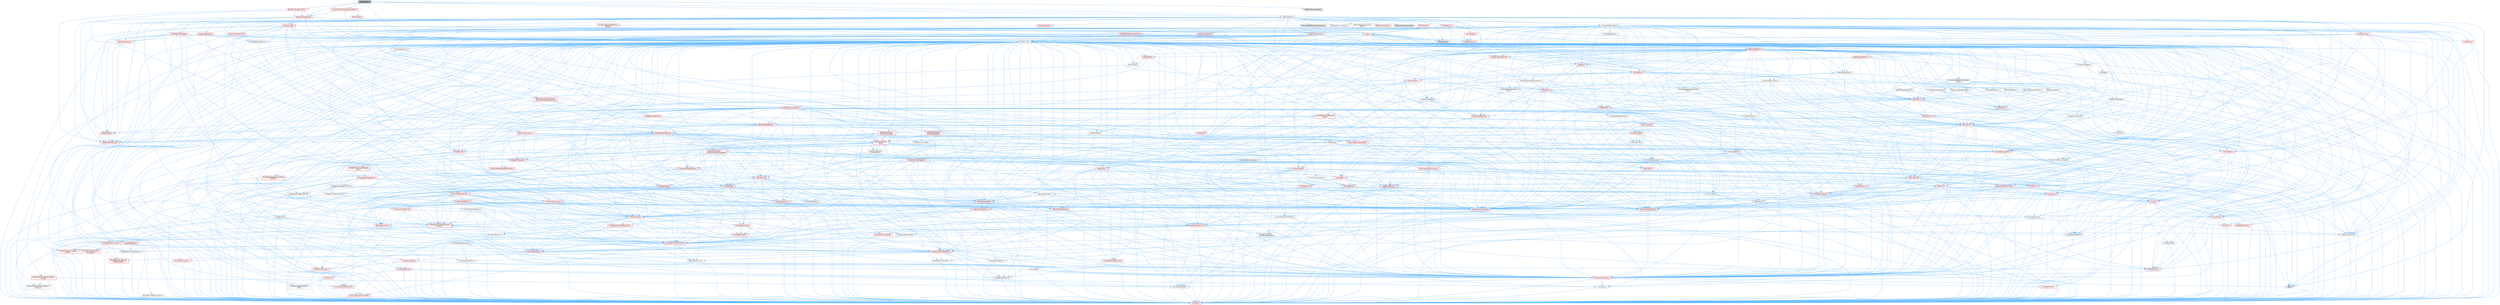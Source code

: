 digraph "AddPatchTool.h"
{
 // INTERACTIVE_SVG=YES
 // LATEX_PDF_SIZE
  bgcolor="transparent";
  edge [fontname=Helvetica,fontsize=10,labelfontname=Helvetica,labelfontsize=10];
  node [fontname=Helvetica,fontsize=10,shape=box,height=0.2,width=0.4];
  Node1 [id="Node000001",label="AddPatchTool.h",height=0.2,width=0.4,color="gray40", fillcolor="grey60", style="filled", fontcolor="black",tooltip=" "];
  Node1 -> Node2 [id="edge1_Node000001_Node000002",color="steelblue1",style="solid",tooltip=" "];
  Node2 [id="Node000002",label="CoreMinimal.h",height=0.2,width=0.4,color="grey40", fillcolor="white", style="filled",URL="$d7/d67/CoreMinimal_8h.html",tooltip=" "];
  Node2 -> Node3 [id="edge2_Node000002_Node000003",color="steelblue1",style="solid",tooltip=" "];
  Node3 [id="Node000003",label="CoreTypes.h",height=0.2,width=0.4,color="red", fillcolor="#FFF0F0", style="filled",URL="$dc/dec/CoreTypes_8h.html",tooltip=" "];
  Node2 -> Node17 [id="edge3_Node000002_Node000017",color="steelblue1",style="solid",tooltip=" "];
  Node17 [id="Node000017",label="CoreFwd.h",height=0.2,width=0.4,color="red", fillcolor="#FFF0F0", style="filled",URL="$d1/d1e/CoreFwd_8h.html",tooltip=" "];
  Node17 -> Node3 [id="edge4_Node000017_Node000003",color="steelblue1",style="solid",tooltip=" "];
  Node17 -> Node18 [id="edge5_Node000017_Node000018",color="steelblue1",style="solid",tooltip=" "];
  Node18 [id="Node000018",label="Containers/ContainersFwd.h",height=0.2,width=0.4,color="red", fillcolor="#FFF0F0", style="filled",URL="$d4/d0a/ContainersFwd_8h.html",tooltip=" "];
  Node18 -> Node3 [id="edge6_Node000018_Node000003",color="steelblue1",style="solid",tooltip=" "];
  Node18 -> Node19 [id="edge7_Node000018_Node000019",color="steelblue1",style="solid",tooltip=" "];
  Node19 [id="Node000019",label="Traits/IsContiguousContainer.h",height=0.2,width=0.4,color="red", fillcolor="#FFF0F0", style="filled",URL="$d5/d3c/IsContiguousContainer_8h.html",tooltip=" "];
  Node19 -> Node3 [id="edge8_Node000019_Node000003",color="steelblue1",style="solid",tooltip=" "];
  Node17 -> Node23 [id="edge9_Node000017_Node000023",color="steelblue1",style="solid",tooltip=" "];
  Node23 [id="Node000023",label="UObject/UObjectHierarchy\lFwd.h",height=0.2,width=0.4,color="grey40", fillcolor="white", style="filled",URL="$d3/d13/UObjectHierarchyFwd_8h.html",tooltip=" "];
  Node2 -> Node23 [id="edge10_Node000002_Node000023",color="steelblue1",style="solid",tooltip=" "];
  Node2 -> Node18 [id="edge11_Node000002_Node000018",color="steelblue1",style="solid",tooltip=" "];
  Node2 -> Node24 [id="edge12_Node000002_Node000024",color="steelblue1",style="solid",tooltip=" "];
  Node24 [id="Node000024",label="Misc/VarArgs.h",height=0.2,width=0.4,color="grey40", fillcolor="white", style="filled",URL="$d5/d6f/VarArgs_8h.html",tooltip=" "];
  Node24 -> Node3 [id="edge13_Node000024_Node000003",color="steelblue1",style="solid",tooltip=" "];
  Node2 -> Node25 [id="edge14_Node000002_Node000025",color="steelblue1",style="solid",tooltip=" "];
  Node25 [id="Node000025",label="Logging/LogVerbosity.h",height=0.2,width=0.4,color="grey40", fillcolor="white", style="filled",URL="$d2/d8f/LogVerbosity_8h.html",tooltip=" "];
  Node25 -> Node3 [id="edge15_Node000025_Node000003",color="steelblue1",style="solid",tooltip=" "];
  Node2 -> Node26 [id="edge16_Node000002_Node000026",color="steelblue1",style="solid",tooltip=" "];
  Node26 [id="Node000026",label="Misc/OutputDevice.h",height=0.2,width=0.4,color="red", fillcolor="#FFF0F0", style="filled",URL="$d7/d32/OutputDevice_8h.html",tooltip=" "];
  Node26 -> Node17 [id="edge17_Node000026_Node000017",color="steelblue1",style="solid",tooltip=" "];
  Node26 -> Node3 [id="edge18_Node000026_Node000003",color="steelblue1",style="solid",tooltip=" "];
  Node26 -> Node25 [id="edge19_Node000026_Node000025",color="steelblue1",style="solid",tooltip=" "];
  Node26 -> Node24 [id="edge20_Node000026_Node000024",color="steelblue1",style="solid",tooltip=" "];
  Node2 -> Node32 [id="edge21_Node000002_Node000032",color="steelblue1",style="solid",tooltip=" "];
  Node32 [id="Node000032",label="HAL/PlatformCrt.h",height=0.2,width=0.4,color="red", fillcolor="#FFF0F0", style="filled",URL="$d8/d75/PlatformCrt_8h.html",tooltip=" "];
  Node2 -> Node42 [id="edge22_Node000002_Node000042",color="steelblue1",style="solid",tooltip=" "];
  Node42 [id="Node000042",label="HAL/PlatformMisc.h",height=0.2,width=0.4,color="red", fillcolor="#FFF0F0", style="filled",URL="$d0/df5/PlatformMisc_8h.html",tooltip=" "];
  Node42 -> Node3 [id="edge23_Node000042_Node000003",color="steelblue1",style="solid",tooltip=" "];
  Node2 -> Node61 [id="edge24_Node000002_Node000061",color="steelblue1",style="solid",tooltip=" "];
  Node61 [id="Node000061",label="Misc/AssertionMacros.h",height=0.2,width=0.4,color="red", fillcolor="#FFF0F0", style="filled",URL="$d0/dfa/AssertionMacros_8h.html",tooltip=" "];
  Node61 -> Node3 [id="edge25_Node000061_Node000003",color="steelblue1",style="solid",tooltip=" "];
  Node61 -> Node42 [id="edge26_Node000061_Node000042",color="steelblue1",style="solid",tooltip=" "];
  Node61 -> Node62 [id="edge27_Node000061_Node000062",color="steelblue1",style="solid",tooltip=" "];
  Node62 [id="Node000062",label="Templates/EnableIf.h",height=0.2,width=0.4,color="grey40", fillcolor="white", style="filled",URL="$d7/d60/EnableIf_8h.html",tooltip=" "];
  Node62 -> Node3 [id="edge28_Node000062_Node000003",color="steelblue1",style="solid",tooltip=" "];
  Node61 -> Node24 [id="edge29_Node000061_Node000024",color="steelblue1",style="solid",tooltip=" "];
  Node61 -> Node69 [id="edge30_Node000061_Node000069",color="steelblue1",style="solid",tooltip=" "];
  Node69 [id="Node000069",label="atomic",height=0.2,width=0.4,color="grey60", fillcolor="#E0E0E0", style="filled",tooltip=" "];
  Node2 -> Node70 [id="edge31_Node000002_Node000070",color="steelblue1",style="solid",tooltip=" "];
  Node70 [id="Node000070",label="Templates/IsPointer.h",height=0.2,width=0.4,color="grey40", fillcolor="white", style="filled",URL="$d7/d05/IsPointer_8h.html",tooltip=" "];
  Node70 -> Node3 [id="edge32_Node000070_Node000003",color="steelblue1",style="solid",tooltip=" "];
  Node2 -> Node71 [id="edge33_Node000002_Node000071",color="steelblue1",style="solid",tooltip=" "];
  Node71 [id="Node000071",label="HAL/PlatformMemory.h",height=0.2,width=0.4,color="red", fillcolor="#FFF0F0", style="filled",URL="$de/d68/PlatformMemory_8h.html",tooltip=" "];
  Node71 -> Node3 [id="edge34_Node000071_Node000003",color="steelblue1",style="solid",tooltip=" "];
  Node2 -> Node54 [id="edge35_Node000002_Node000054",color="steelblue1",style="solid",tooltip=" "];
  Node54 [id="Node000054",label="HAL/PlatformAtomics.h",height=0.2,width=0.4,color="red", fillcolor="#FFF0F0", style="filled",URL="$d3/d36/PlatformAtomics_8h.html",tooltip=" "];
  Node54 -> Node3 [id="edge36_Node000054_Node000003",color="steelblue1",style="solid",tooltip=" "];
  Node2 -> Node76 [id="edge37_Node000002_Node000076",color="steelblue1",style="solid",tooltip=" "];
  Node76 [id="Node000076",label="Misc/Exec.h",height=0.2,width=0.4,color="grey40", fillcolor="white", style="filled",URL="$de/ddb/Exec_8h.html",tooltip=" "];
  Node76 -> Node3 [id="edge38_Node000076_Node000003",color="steelblue1",style="solid",tooltip=" "];
  Node76 -> Node61 [id="edge39_Node000076_Node000061",color="steelblue1",style="solid",tooltip=" "];
  Node2 -> Node77 [id="edge40_Node000002_Node000077",color="steelblue1",style="solid",tooltip=" "];
  Node77 [id="Node000077",label="HAL/MemoryBase.h",height=0.2,width=0.4,color="red", fillcolor="#FFF0F0", style="filled",URL="$d6/d9f/MemoryBase_8h.html",tooltip=" "];
  Node77 -> Node3 [id="edge41_Node000077_Node000003",color="steelblue1",style="solid",tooltip=" "];
  Node77 -> Node54 [id="edge42_Node000077_Node000054",color="steelblue1",style="solid",tooltip=" "];
  Node77 -> Node32 [id="edge43_Node000077_Node000032",color="steelblue1",style="solid",tooltip=" "];
  Node77 -> Node76 [id="edge44_Node000077_Node000076",color="steelblue1",style="solid",tooltip=" "];
  Node77 -> Node26 [id="edge45_Node000077_Node000026",color="steelblue1",style="solid",tooltip=" "];
  Node2 -> Node87 [id="edge46_Node000002_Node000087",color="steelblue1",style="solid",tooltip=" "];
  Node87 [id="Node000087",label="HAL/UnrealMemory.h",height=0.2,width=0.4,color="red", fillcolor="#FFF0F0", style="filled",URL="$d9/d96/UnrealMemory_8h.html",tooltip=" "];
  Node87 -> Node3 [id="edge47_Node000087_Node000003",color="steelblue1",style="solid",tooltip=" "];
  Node87 -> Node77 [id="edge48_Node000087_Node000077",color="steelblue1",style="solid",tooltip=" "];
  Node87 -> Node71 [id="edge49_Node000087_Node000071",color="steelblue1",style="solid",tooltip=" "];
  Node87 -> Node70 [id="edge50_Node000087_Node000070",color="steelblue1",style="solid",tooltip=" "];
  Node2 -> Node89 [id="edge51_Node000002_Node000089",color="steelblue1",style="solid",tooltip=" "];
  Node89 [id="Node000089",label="Templates/IsArithmetic.h",height=0.2,width=0.4,color="grey40", fillcolor="white", style="filled",URL="$d2/d5d/IsArithmetic_8h.html",tooltip=" "];
  Node89 -> Node3 [id="edge52_Node000089_Node000003",color="steelblue1",style="solid",tooltip=" "];
  Node2 -> Node83 [id="edge53_Node000002_Node000083",color="steelblue1",style="solid",tooltip=" "];
  Node83 [id="Node000083",label="Templates/AndOrNot.h",height=0.2,width=0.4,color="grey40", fillcolor="white", style="filled",URL="$db/d0a/AndOrNot_8h.html",tooltip=" "];
  Node83 -> Node3 [id="edge54_Node000083_Node000003",color="steelblue1",style="solid",tooltip=" "];
  Node2 -> Node90 [id="edge55_Node000002_Node000090",color="steelblue1",style="solid",tooltip=" "];
  Node90 [id="Node000090",label="Templates/IsPODType.h",height=0.2,width=0.4,color="grey40", fillcolor="white", style="filled",URL="$d7/db1/IsPODType_8h.html",tooltip=" "];
  Node90 -> Node3 [id="edge56_Node000090_Node000003",color="steelblue1",style="solid",tooltip=" "];
  Node2 -> Node91 [id="edge57_Node000002_Node000091",color="steelblue1",style="solid",tooltip=" "];
  Node91 [id="Node000091",label="Templates/IsUECoreType.h",height=0.2,width=0.4,color="red", fillcolor="#FFF0F0", style="filled",URL="$d1/db8/IsUECoreType_8h.html",tooltip=" "];
  Node91 -> Node3 [id="edge58_Node000091_Node000003",color="steelblue1",style="solid",tooltip=" "];
  Node2 -> Node84 [id="edge59_Node000002_Node000084",color="steelblue1",style="solid",tooltip=" "];
  Node84 [id="Node000084",label="Templates/IsTriviallyCopy\lConstructible.h",height=0.2,width=0.4,color="red", fillcolor="#FFF0F0", style="filled",URL="$d3/d78/IsTriviallyCopyConstructible_8h.html",tooltip=" "];
  Node84 -> Node3 [id="edge60_Node000084_Node000003",color="steelblue1",style="solid",tooltip=" "];
  Node2 -> Node92 [id="edge61_Node000002_Node000092",color="steelblue1",style="solid",tooltip=" "];
  Node92 [id="Node000092",label="Templates/UnrealTypeTraits.h",height=0.2,width=0.4,color="red", fillcolor="#FFF0F0", style="filled",URL="$d2/d2d/UnrealTypeTraits_8h.html",tooltip=" "];
  Node92 -> Node3 [id="edge62_Node000092_Node000003",color="steelblue1",style="solid",tooltip=" "];
  Node92 -> Node70 [id="edge63_Node000092_Node000070",color="steelblue1",style="solid",tooltip=" "];
  Node92 -> Node61 [id="edge64_Node000092_Node000061",color="steelblue1",style="solid",tooltip=" "];
  Node92 -> Node83 [id="edge65_Node000092_Node000083",color="steelblue1",style="solid",tooltip=" "];
  Node92 -> Node62 [id="edge66_Node000092_Node000062",color="steelblue1",style="solid",tooltip=" "];
  Node92 -> Node89 [id="edge67_Node000092_Node000089",color="steelblue1",style="solid",tooltip=" "];
  Node92 -> Node90 [id="edge68_Node000092_Node000090",color="steelblue1",style="solid",tooltip=" "];
  Node92 -> Node91 [id="edge69_Node000092_Node000091",color="steelblue1",style="solid",tooltip=" "];
  Node92 -> Node84 [id="edge70_Node000092_Node000084",color="steelblue1",style="solid",tooltip=" "];
  Node2 -> Node62 [id="edge71_Node000002_Node000062",color="steelblue1",style="solid",tooltip=" "];
  Node2 -> Node94 [id="edge72_Node000002_Node000094",color="steelblue1",style="solid",tooltip=" "];
  Node94 [id="Node000094",label="Templates/RemoveReference.h",height=0.2,width=0.4,color="grey40", fillcolor="white", style="filled",URL="$da/dbe/RemoveReference_8h.html",tooltip=" "];
  Node94 -> Node3 [id="edge73_Node000094_Node000003",color="steelblue1",style="solid",tooltip=" "];
  Node2 -> Node95 [id="edge74_Node000002_Node000095",color="steelblue1",style="solid",tooltip=" "];
  Node95 [id="Node000095",label="Templates/IntegralConstant.h",height=0.2,width=0.4,color="grey40", fillcolor="white", style="filled",URL="$db/d1b/IntegralConstant_8h.html",tooltip=" "];
  Node95 -> Node3 [id="edge75_Node000095_Node000003",color="steelblue1",style="solid",tooltip=" "];
  Node2 -> Node96 [id="edge76_Node000002_Node000096",color="steelblue1",style="solid",tooltip=" "];
  Node96 [id="Node000096",label="Templates/IsClass.h",height=0.2,width=0.4,color="grey40", fillcolor="white", style="filled",URL="$db/dcb/IsClass_8h.html",tooltip=" "];
  Node96 -> Node3 [id="edge77_Node000096_Node000003",color="steelblue1",style="solid",tooltip=" "];
  Node2 -> Node97 [id="edge78_Node000002_Node000097",color="steelblue1",style="solid",tooltip=" "];
  Node97 [id="Node000097",label="Templates/TypeCompatible\lBytes.h",height=0.2,width=0.4,color="red", fillcolor="#FFF0F0", style="filled",URL="$df/d0a/TypeCompatibleBytes_8h.html",tooltip=" "];
  Node97 -> Node3 [id="edge79_Node000097_Node000003",color="steelblue1",style="solid",tooltip=" "];
  Node2 -> Node19 [id="edge80_Node000002_Node000019",color="steelblue1",style="solid",tooltip=" "];
  Node2 -> Node98 [id="edge81_Node000002_Node000098",color="steelblue1",style="solid",tooltip=" "];
  Node98 [id="Node000098",label="Templates/UnrealTemplate.h",height=0.2,width=0.4,color="red", fillcolor="#FFF0F0", style="filled",URL="$d4/d24/UnrealTemplate_8h.html",tooltip=" "];
  Node98 -> Node3 [id="edge82_Node000098_Node000003",color="steelblue1",style="solid",tooltip=" "];
  Node98 -> Node70 [id="edge83_Node000098_Node000070",color="steelblue1",style="solid",tooltip=" "];
  Node98 -> Node87 [id="edge84_Node000098_Node000087",color="steelblue1",style="solid",tooltip=" "];
  Node98 -> Node92 [id="edge85_Node000098_Node000092",color="steelblue1",style="solid",tooltip=" "];
  Node98 -> Node94 [id="edge86_Node000098_Node000094",color="steelblue1",style="solid",tooltip=" "];
  Node98 -> Node97 [id="edge87_Node000098_Node000097",color="steelblue1",style="solid",tooltip=" "];
  Node98 -> Node19 [id="edge88_Node000098_Node000019",color="steelblue1",style="solid",tooltip=" "];
  Node2 -> Node47 [id="edge89_Node000002_Node000047",color="steelblue1",style="solid",tooltip=" "];
  Node47 [id="Node000047",label="Math/NumericLimits.h",height=0.2,width=0.4,color="grey40", fillcolor="white", style="filled",URL="$df/d1b/NumericLimits_8h.html",tooltip=" "];
  Node47 -> Node3 [id="edge90_Node000047_Node000003",color="steelblue1",style="solid",tooltip=" "];
  Node2 -> Node102 [id="edge91_Node000002_Node000102",color="steelblue1",style="solid",tooltip=" "];
  Node102 [id="Node000102",label="HAL/PlatformMath.h",height=0.2,width=0.4,color="red", fillcolor="#FFF0F0", style="filled",URL="$dc/d53/PlatformMath_8h.html",tooltip=" "];
  Node102 -> Node3 [id="edge92_Node000102_Node000003",color="steelblue1",style="solid",tooltip=" "];
  Node2 -> Node85 [id="edge93_Node000002_Node000085",color="steelblue1",style="solid",tooltip=" "];
  Node85 [id="Node000085",label="Templates/IsTriviallyCopy\lAssignable.h",height=0.2,width=0.4,color="red", fillcolor="#FFF0F0", style="filled",URL="$d2/df2/IsTriviallyCopyAssignable_8h.html",tooltip=" "];
  Node85 -> Node3 [id="edge94_Node000085_Node000003",color="steelblue1",style="solid",tooltip=" "];
  Node2 -> Node110 [id="edge95_Node000002_Node000110",color="steelblue1",style="solid",tooltip=" "];
  Node110 [id="Node000110",label="Templates/MemoryOps.h",height=0.2,width=0.4,color="red", fillcolor="#FFF0F0", style="filled",URL="$db/dea/MemoryOps_8h.html",tooltip=" "];
  Node110 -> Node3 [id="edge96_Node000110_Node000003",color="steelblue1",style="solid",tooltip=" "];
  Node110 -> Node87 [id="edge97_Node000110_Node000087",color="steelblue1",style="solid",tooltip=" "];
  Node110 -> Node85 [id="edge98_Node000110_Node000085",color="steelblue1",style="solid",tooltip=" "];
  Node110 -> Node84 [id="edge99_Node000110_Node000084",color="steelblue1",style="solid",tooltip=" "];
  Node110 -> Node92 [id="edge100_Node000110_Node000092",color="steelblue1",style="solid",tooltip=" "];
  Node2 -> Node111 [id="edge101_Node000002_Node000111",color="steelblue1",style="solid",tooltip=" "];
  Node111 [id="Node000111",label="Containers/ContainerAllocation\lPolicies.h",height=0.2,width=0.4,color="red", fillcolor="#FFF0F0", style="filled",URL="$d7/dff/ContainerAllocationPolicies_8h.html",tooltip=" "];
  Node111 -> Node3 [id="edge102_Node000111_Node000003",color="steelblue1",style="solid",tooltip=" "];
  Node111 -> Node111 [id="edge103_Node000111_Node000111",color="steelblue1",style="solid",tooltip=" "];
  Node111 -> Node102 [id="edge104_Node000111_Node000102",color="steelblue1",style="solid",tooltip=" "];
  Node111 -> Node87 [id="edge105_Node000111_Node000087",color="steelblue1",style="solid",tooltip=" "];
  Node111 -> Node47 [id="edge106_Node000111_Node000047",color="steelblue1",style="solid",tooltip=" "];
  Node111 -> Node61 [id="edge107_Node000111_Node000061",color="steelblue1",style="solid",tooltip=" "];
  Node111 -> Node110 [id="edge108_Node000111_Node000110",color="steelblue1",style="solid",tooltip=" "];
  Node111 -> Node97 [id="edge109_Node000111_Node000097",color="steelblue1",style="solid",tooltip=" "];
  Node2 -> Node114 [id="edge110_Node000002_Node000114",color="steelblue1",style="solid",tooltip=" "];
  Node114 [id="Node000114",label="Templates/IsEnumClass.h",height=0.2,width=0.4,color="grey40", fillcolor="white", style="filled",URL="$d7/d15/IsEnumClass_8h.html",tooltip=" "];
  Node114 -> Node3 [id="edge111_Node000114_Node000003",color="steelblue1",style="solid",tooltip=" "];
  Node114 -> Node83 [id="edge112_Node000114_Node000083",color="steelblue1",style="solid",tooltip=" "];
  Node2 -> Node115 [id="edge113_Node000002_Node000115",color="steelblue1",style="solid",tooltip=" "];
  Node115 [id="Node000115",label="HAL/PlatformProperties.h",height=0.2,width=0.4,color="red", fillcolor="#FFF0F0", style="filled",URL="$d9/db0/PlatformProperties_8h.html",tooltip=" "];
  Node115 -> Node3 [id="edge114_Node000115_Node000003",color="steelblue1",style="solid",tooltip=" "];
  Node2 -> Node118 [id="edge115_Node000002_Node000118",color="steelblue1",style="solid",tooltip=" "];
  Node118 [id="Node000118",label="Misc/EngineVersionBase.h",height=0.2,width=0.4,color="grey40", fillcolor="white", style="filled",URL="$d5/d2b/EngineVersionBase_8h.html",tooltip=" "];
  Node118 -> Node3 [id="edge116_Node000118_Node000003",color="steelblue1",style="solid",tooltip=" "];
  Node2 -> Node119 [id="edge117_Node000002_Node000119",color="steelblue1",style="solid",tooltip=" "];
  Node119 [id="Node000119",label="Internationalization\l/TextNamespaceFwd.h",height=0.2,width=0.4,color="grey40", fillcolor="white", style="filled",URL="$d8/d97/TextNamespaceFwd_8h.html",tooltip=" "];
  Node119 -> Node3 [id="edge118_Node000119_Node000003",color="steelblue1",style="solid",tooltip=" "];
  Node2 -> Node120 [id="edge119_Node000002_Node000120",color="steelblue1",style="solid",tooltip=" "];
  Node120 [id="Node000120",label="Serialization/Archive.h",height=0.2,width=0.4,color="red", fillcolor="#FFF0F0", style="filled",URL="$d7/d3b/Archive_8h.html",tooltip=" "];
  Node120 -> Node17 [id="edge120_Node000120_Node000017",color="steelblue1",style="solid",tooltip=" "];
  Node120 -> Node3 [id="edge121_Node000120_Node000003",color="steelblue1",style="solid",tooltip=" "];
  Node120 -> Node115 [id="edge122_Node000120_Node000115",color="steelblue1",style="solid",tooltip=" "];
  Node120 -> Node119 [id="edge123_Node000120_Node000119",color="steelblue1",style="solid",tooltip=" "];
  Node120 -> Node61 [id="edge124_Node000120_Node000061",color="steelblue1",style="solid",tooltip=" "];
  Node120 -> Node118 [id="edge125_Node000120_Node000118",color="steelblue1",style="solid",tooltip=" "];
  Node120 -> Node24 [id="edge126_Node000120_Node000024",color="steelblue1",style="solid",tooltip=" "];
  Node120 -> Node62 [id="edge127_Node000120_Node000062",color="steelblue1",style="solid",tooltip=" "];
  Node120 -> Node114 [id="edge128_Node000120_Node000114",color="steelblue1",style="solid",tooltip=" "];
  Node120 -> Node98 [id="edge129_Node000120_Node000098",color="steelblue1",style="solid",tooltip=" "];
  Node120 -> Node123 [id="edge130_Node000120_Node000123",color="steelblue1",style="solid",tooltip=" "];
  Node123 [id="Node000123",label="UObject/ObjectVersion.h",height=0.2,width=0.4,color="grey40", fillcolor="white", style="filled",URL="$da/d63/ObjectVersion_8h.html",tooltip=" "];
  Node123 -> Node3 [id="edge131_Node000123_Node000003",color="steelblue1",style="solid",tooltip=" "];
  Node2 -> Node124 [id="edge132_Node000002_Node000124",color="steelblue1",style="solid",tooltip=" "];
  Node124 [id="Node000124",label="Templates/Less.h",height=0.2,width=0.4,color="grey40", fillcolor="white", style="filled",URL="$de/dc8/Less_8h.html",tooltip=" "];
  Node124 -> Node3 [id="edge133_Node000124_Node000003",color="steelblue1",style="solid",tooltip=" "];
  Node124 -> Node98 [id="edge134_Node000124_Node000098",color="steelblue1",style="solid",tooltip=" "];
  Node2 -> Node125 [id="edge135_Node000002_Node000125",color="steelblue1",style="solid",tooltip=" "];
  Node125 [id="Node000125",label="Templates/Sorting.h",height=0.2,width=0.4,color="red", fillcolor="#FFF0F0", style="filled",URL="$d3/d9e/Sorting_8h.html",tooltip=" "];
  Node125 -> Node3 [id="edge136_Node000125_Node000003",color="steelblue1",style="solid",tooltip=" "];
  Node125 -> Node102 [id="edge137_Node000125_Node000102",color="steelblue1",style="solid",tooltip=" "];
  Node125 -> Node124 [id="edge138_Node000125_Node000124",color="steelblue1",style="solid",tooltip=" "];
  Node2 -> Node136 [id="edge139_Node000002_Node000136",color="steelblue1",style="solid",tooltip=" "];
  Node136 [id="Node000136",label="Misc/Char.h",height=0.2,width=0.4,color="red", fillcolor="#FFF0F0", style="filled",URL="$d0/d58/Char_8h.html",tooltip=" "];
  Node136 -> Node3 [id="edge140_Node000136_Node000003",color="steelblue1",style="solid",tooltip=" "];
  Node2 -> Node139 [id="edge141_Node000002_Node000139",color="steelblue1",style="solid",tooltip=" "];
  Node139 [id="Node000139",label="GenericPlatform/GenericPlatform\lStricmp.h",height=0.2,width=0.4,color="grey40", fillcolor="white", style="filled",URL="$d2/d86/GenericPlatformStricmp_8h.html",tooltip=" "];
  Node139 -> Node3 [id="edge142_Node000139_Node000003",color="steelblue1",style="solid",tooltip=" "];
  Node2 -> Node140 [id="edge143_Node000002_Node000140",color="steelblue1",style="solid",tooltip=" "];
  Node140 [id="Node000140",label="GenericPlatform/GenericPlatform\lString.h",height=0.2,width=0.4,color="red", fillcolor="#FFF0F0", style="filled",URL="$dd/d20/GenericPlatformString_8h.html",tooltip=" "];
  Node140 -> Node3 [id="edge144_Node000140_Node000003",color="steelblue1",style="solid",tooltip=" "];
  Node140 -> Node139 [id="edge145_Node000140_Node000139",color="steelblue1",style="solid",tooltip=" "];
  Node140 -> Node62 [id="edge146_Node000140_Node000062",color="steelblue1",style="solid",tooltip=" "];
  Node2 -> Node73 [id="edge147_Node000002_Node000073",color="steelblue1",style="solid",tooltip=" "];
  Node73 [id="Node000073",label="HAL/PlatformString.h",height=0.2,width=0.4,color="red", fillcolor="#FFF0F0", style="filled",URL="$db/db5/PlatformString_8h.html",tooltip=" "];
  Node73 -> Node3 [id="edge148_Node000073_Node000003",color="steelblue1",style="solid",tooltip=" "];
  Node2 -> Node143 [id="edge149_Node000002_Node000143",color="steelblue1",style="solid",tooltip=" "];
  Node143 [id="Node000143",label="Misc/CString.h",height=0.2,width=0.4,color="red", fillcolor="#FFF0F0", style="filled",URL="$d2/d49/CString_8h.html",tooltip=" "];
  Node143 -> Node3 [id="edge150_Node000143_Node000003",color="steelblue1",style="solid",tooltip=" "];
  Node143 -> Node32 [id="edge151_Node000143_Node000032",color="steelblue1",style="solid",tooltip=" "];
  Node143 -> Node73 [id="edge152_Node000143_Node000073",color="steelblue1",style="solid",tooltip=" "];
  Node143 -> Node61 [id="edge153_Node000143_Node000061",color="steelblue1",style="solid",tooltip=" "];
  Node143 -> Node136 [id="edge154_Node000143_Node000136",color="steelblue1",style="solid",tooltip=" "];
  Node143 -> Node24 [id="edge155_Node000143_Node000024",color="steelblue1",style="solid",tooltip=" "];
  Node2 -> Node144 [id="edge156_Node000002_Node000144",color="steelblue1",style="solid",tooltip=" "];
  Node144 [id="Node000144",label="Misc/Crc.h",height=0.2,width=0.4,color="red", fillcolor="#FFF0F0", style="filled",URL="$d4/dd2/Crc_8h.html",tooltip=" "];
  Node144 -> Node3 [id="edge157_Node000144_Node000003",color="steelblue1",style="solid",tooltip=" "];
  Node144 -> Node73 [id="edge158_Node000144_Node000073",color="steelblue1",style="solid",tooltip=" "];
  Node144 -> Node61 [id="edge159_Node000144_Node000061",color="steelblue1",style="solid",tooltip=" "];
  Node144 -> Node143 [id="edge160_Node000144_Node000143",color="steelblue1",style="solid",tooltip=" "];
  Node144 -> Node136 [id="edge161_Node000144_Node000136",color="steelblue1",style="solid",tooltip=" "];
  Node144 -> Node92 [id="edge162_Node000144_Node000092",color="steelblue1",style="solid",tooltip=" "];
  Node2 -> Node135 [id="edge163_Node000002_Node000135",color="steelblue1",style="solid",tooltip=" "];
  Node135 [id="Node000135",label="Math/UnrealMathUtility.h",height=0.2,width=0.4,color="red", fillcolor="#FFF0F0", style="filled",URL="$db/db8/UnrealMathUtility_8h.html",tooltip=" "];
  Node135 -> Node3 [id="edge164_Node000135_Node000003",color="steelblue1",style="solid",tooltip=" "];
  Node135 -> Node61 [id="edge165_Node000135_Node000061",color="steelblue1",style="solid",tooltip=" "];
  Node135 -> Node102 [id="edge166_Node000135_Node000102",color="steelblue1",style="solid",tooltip=" "];
  Node2 -> Node145 [id="edge167_Node000002_Node000145",color="steelblue1",style="solid",tooltip=" "];
  Node145 [id="Node000145",label="Containers/UnrealString.h",height=0.2,width=0.4,color="red", fillcolor="#FFF0F0", style="filled",URL="$d5/dba/UnrealString_8h.html",tooltip=" "];
  Node2 -> Node149 [id="edge168_Node000002_Node000149",color="steelblue1",style="solid",tooltip=" "];
  Node149 [id="Node000149",label="Containers/Array.h",height=0.2,width=0.4,color="red", fillcolor="#FFF0F0", style="filled",URL="$df/dd0/Array_8h.html",tooltip=" "];
  Node149 -> Node3 [id="edge169_Node000149_Node000003",color="steelblue1",style="solid",tooltip=" "];
  Node149 -> Node61 [id="edge170_Node000149_Node000061",color="steelblue1",style="solid",tooltip=" "];
  Node149 -> Node87 [id="edge171_Node000149_Node000087",color="steelblue1",style="solid",tooltip=" "];
  Node149 -> Node92 [id="edge172_Node000149_Node000092",color="steelblue1",style="solid",tooltip=" "];
  Node149 -> Node98 [id="edge173_Node000149_Node000098",color="steelblue1",style="solid",tooltip=" "];
  Node149 -> Node111 [id="edge174_Node000149_Node000111",color="steelblue1",style="solid",tooltip=" "];
  Node149 -> Node120 [id="edge175_Node000149_Node000120",color="steelblue1",style="solid",tooltip=" "];
  Node149 -> Node128 [id="edge176_Node000149_Node000128",color="steelblue1",style="solid",tooltip=" "];
  Node128 [id="Node000128",label="Templates/Invoke.h",height=0.2,width=0.4,color="red", fillcolor="#FFF0F0", style="filled",URL="$d7/deb/Invoke_8h.html",tooltip=" "];
  Node128 -> Node3 [id="edge177_Node000128_Node000003",color="steelblue1",style="solid",tooltip=" "];
  Node128 -> Node98 [id="edge178_Node000128_Node000098",color="steelblue1",style="solid",tooltip=" "];
  Node149 -> Node124 [id="edge179_Node000149_Node000124",color="steelblue1",style="solid",tooltip=" "];
  Node149 -> Node125 [id="edge180_Node000149_Node000125",color="steelblue1",style="solid",tooltip=" "];
  Node149 -> Node172 [id="edge181_Node000149_Node000172",color="steelblue1",style="solid",tooltip=" "];
  Node172 [id="Node000172",label="Templates/AlignmentTemplates.h",height=0.2,width=0.4,color="red", fillcolor="#FFF0F0", style="filled",URL="$dd/d32/AlignmentTemplates_8h.html",tooltip=" "];
  Node172 -> Node3 [id="edge182_Node000172_Node000003",color="steelblue1",style="solid",tooltip=" "];
  Node172 -> Node70 [id="edge183_Node000172_Node000070",color="steelblue1",style="solid",tooltip=" "];
  Node2 -> Node173 [id="edge184_Node000002_Node000173",color="steelblue1",style="solid",tooltip=" "];
  Node173 [id="Node000173",label="Misc/FrameNumber.h",height=0.2,width=0.4,color="grey40", fillcolor="white", style="filled",URL="$dd/dbd/FrameNumber_8h.html",tooltip=" "];
  Node173 -> Node3 [id="edge185_Node000173_Node000003",color="steelblue1",style="solid",tooltip=" "];
  Node173 -> Node47 [id="edge186_Node000173_Node000047",color="steelblue1",style="solid",tooltip=" "];
  Node173 -> Node135 [id="edge187_Node000173_Node000135",color="steelblue1",style="solid",tooltip=" "];
  Node173 -> Node62 [id="edge188_Node000173_Node000062",color="steelblue1",style="solid",tooltip=" "];
  Node173 -> Node92 [id="edge189_Node000173_Node000092",color="steelblue1",style="solid",tooltip=" "];
  Node2 -> Node174 [id="edge190_Node000002_Node000174",color="steelblue1",style="solid",tooltip=" "];
  Node174 [id="Node000174",label="Misc/Timespan.h",height=0.2,width=0.4,color="grey40", fillcolor="white", style="filled",URL="$da/dd9/Timespan_8h.html",tooltip=" "];
  Node174 -> Node3 [id="edge191_Node000174_Node000003",color="steelblue1",style="solid",tooltip=" "];
  Node174 -> Node175 [id="edge192_Node000174_Node000175",color="steelblue1",style="solid",tooltip=" "];
  Node175 [id="Node000175",label="Math/Interval.h",height=0.2,width=0.4,color="grey40", fillcolor="white", style="filled",URL="$d1/d55/Interval_8h.html",tooltip=" "];
  Node175 -> Node3 [id="edge193_Node000175_Node000003",color="steelblue1",style="solid",tooltip=" "];
  Node175 -> Node89 [id="edge194_Node000175_Node000089",color="steelblue1",style="solid",tooltip=" "];
  Node175 -> Node92 [id="edge195_Node000175_Node000092",color="steelblue1",style="solid",tooltip=" "];
  Node175 -> Node47 [id="edge196_Node000175_Node000047",color="steelblue1",style="solid",tooltip=" "];
  Node175 -> Node135 [id="edge197_Node000175_Node000135",color="steelblue1",style="solid",tooltip=" "];
  Node174 -> Node135 [id="edge198_Node000174_Node000135",color="steelblue1",style="solid",tooltip=" "];
  Node174 -> Node61 [id="edge199_Node000174_Node000061",color="steelblue1",style="solid",tooltip=" "];
  Node2 -> Node176 [id="edge200_Node000002_Node000176",color="steelblue1",style="solid",tooltip=" "];
  Node176 [id="Node000176",label="Containers/StringConv.h",height=0.2,width=0.4,color="red", fillcolor="#FFF0F0", style="filled",URL="$d3/ddf/StringConv_8h.html",tooltip=" "];
  Node176 -> Node3 [id="edge201_Node000176_Node000003",color="steelblue1",style="solid",tooltip=" "];
  Node176 -> Node61 [id="edge202_Node000176_Node000061",color="steelblue1",style="solid",tooltip=" "];
  Node176 -> Node111 [id="edge203_Node000176_Node000111",color="steelblue1",style="solid",tooltip=" "];
  Node176 -> Node149 [id="edge204_Node000176_Node000149",color="steelblue1",style="solid",tooltip=" "];
  Node176 -> Node143 [id="edge205_Node000176_Node000143",color="steelblue1",style="solid",tooltip=" "];
  Node176 -> Node177 [id="edge206_Node000176_Node000177",color="steelblue1",style="solid",tooltip=" "];
  Node177 [id="Node000177",label="Templates/IsArray.h",height=0.2,width=0.4,color="grey40", fillcolor="white", style="filled",URL="$d8/d8d/IsArray_8h.html",tooltip=" "];
  Node177 -> Node3 [id="edge207_Node000177_Node000003",color="steelblue1",style="solid",tooltip=" "];
  Node176 -> Node98 [id="edge208_Node000176_Node000098",color="steelblue1",style="solid",tooltip=" "];
  Node176 -> Node92 [id="edge209_Node000176_Node000092",color="steelblue1",style="solid",tooltip=" "];
  Node176 -> Node19 [id="edge210_Node000176_Node000019",color="steelblue1",style="solid",tooltip=" "];
  Node2 -> Node178 [id="edge211_Node000002_Node000178",color="steelblue1",style="solid",tooltip=" "];
  Node178 [id="Node000178",label="UObject/UnrealNames.h",height=0.2,width=0.4,color="red", fillcolor="#FFF0F0", style="filled",URL="$d8/db1/UnrealNames_8h.html",tooltip=" "];
  Node178 -> Node3 [id="edge212_Node000178_Node000003",color="steelblue1",style="solid",tooltip=" "];
  Node2 -> Node180 [id="edge213_Node000002_Node000180",color="steelblue1",style="solid",tooltip=" "];
  Node180 [id="Node000180",label="UObject/NameTypes.h",height=0.2,width=0.4,color="red", fillcolor="#FFF0F0", style="filled",URL="$d6/d35/NameTypes_8h.html",tooltip=" "];
  Node180 -> Node3 [id="edge214_Node000180_Node000003",color="steelblue1",style="solid",tooltip=" "];
  Node180 -> Node61 [id="edge215_Node000180_Node000061",color="steelblue1",style="solid",tooltip=" "];
  Node180 -> Node87 [id="edge216_Node000180_Node000087",color="steelblue1",style="solid",tooltip=" "];
  Node180 -> Node92 [id="edge217_Node000180_Node000092",color="steelblue1",style="solid",tooltip=" "];
  Node180 -> Node98 [id="edge218_Node000180_Node000098",color="steelblue1",style="solid",tooltip=" "];
  Node180 -> Node145 [id="edge219_Node000180_Node000145",color="steelblue1",style="solid",tooltip=" "];
  Node180 -> Node176 [id="edge220_Node000180_Node000176",color="steelblue1",style="solid",tooltip=" "];
  Node180 -> Node178 [id="edge221_Node000180_Node000178",color="steelblue1",style="solid",tooltip=" "];
  Node2 -> Node188 [id="edge222_Node000002_Node000188",color="steelblue1",style="solid",tooltip=" "];
  Node188 [id="Node000188",label="Misc/Parse.h",height=0.2,width=0.4,color="red", fillcolor="#FFF0F0", style="filled",URL="$dc/d71/Parse_8h.html",tooltip=" "];
  Node188 -> Node145 [id="edge223_Node000188_Node000145",color="steelblue1",style="solid",tooltip=" "];
  Node188 -> Node3 [id="edge224_Node000188_Node000003",color="steelblue1",style="solid",tooltip=" "];
  Node188 -> Node32 [id="edge225_Node000188_Node000032",color="steelblue1",style="solid",tooltip=" "];
  Node188 -> Node189 [id="edge226_Node000188_Node000189",color="steelblue1",style="solid",tooltip=" "];
  Node189 [id="Node000189",label="Templates/Function.h",height=0.2,width=0.4,color="red", fillcolor="#FFF0F0", style="filled",URL="$df/df5/Function_8h.html",tooltip=" "];
  Node189 -> Node3 [id="edge227_Node000189_Node000003",color="steelblue1",style="solid",tooltip=" "];
  Node189 -> Node61 [id="edge228_Node000189_Node000061",color="steelblue1",style="solid",tooltip=" "];
  Node189 -> Node87 [id="edge229_Node000189_Node000087",color="steelblue1",style="solid",tooltip=" "];
  Node189 -> Node92 [id="edge230_Node000189_Node000092",color="steelblue1",style="solid",tooltip=" "];
  Node189 -> Node128 [id="edge231_Node000189_Node000128",color="steelblue1",style="solid",tooltip=" "];
  Node189 -> Node98 [id="edge232_Node000189_Node000098",color="steelblue1",style="solid",tooltip=" "];
  Node189 -> Node135 [id="edge233_Node000189_Node000135",color="steelblue1",style="solid",tooltip=" "];
  Node2 -> Node172 [id="edge234_Node000002_Node000172",color="steelblue1",style="solid",tooltip=" "];
  Node2 -> Node191 [id="edge235_Node000002_Node000191",color="steelblue1",style="solid",tooltip=" "];
  Node191 [id="Node000191",label="Misc/StructBuilder.h",height=0.2,width=0.4,color="grey40", fillcolor="white", style="filled",URL="$d9/db3/StructBuilder_8h.html",tooltip=" "];
  Node191 -> Node3 [id="edge236_Node000191_Node000003",color="steelblue1",style="solid",tooltip=" "];
  Node191 -> Node135 [id="edge237_Node000191_Node000135",color="steelblue1",style="solid",tooltip=" "];
  Node191 -> Node172 [id="edge238_Node000191_Node000172",color="steelblue1",style="solid",tooltip=" "];
  Node2 -> Node104 [id="edge239_Node000002_Node000104",color="steelblue1",style="solid",tooltip=" "];
  Node104 [id="Node000104",label="Templates/Decay.h",height=0.2,width=0.4,color="red", fillcolor="#FFF0F0", style="filled",URL="$dd/d0f/Decay_8h.html",tooltip=" "];
  Node104 -> Node3 [id="edge240_Node000104_Node000003",color="steelblue1",style="solid",tooltip=" "];
  Node104 -> Node94 [id="edge241_Node000104_Node000094",color="steelblue1",style="solid",tooltip=" "];
  Node2 -> Node192 [id="edge242_Node000002_Node000192",color="steelblue1",style="solid",tooltip=" "];
  Node192 [id="Node000192",label="Templates/PointerIsConvertible\lFromTo.h",height=0.2,width=0.4,color="red", fillcolor="#FFF0F0", style="filled",URL="$d6/d65/PointerIsConvertibleFromTo_8h.html",tooltip=" "];
  Node192 -> Node3 [id="edge243_Node000192_Node000003",color="steelblue1",style="solid",tooltip=" "];
  Node2 -> Node128 [id="edge244_Node000002_Node000128",color="steelblue1",style="solid",tooltip=" "];
  Node2 -> Node189 [id="edge245_Node000002_Node000189",color="steelblue1",style="solid",tooltip=" "];
  Node2 -> Node161 [id="edge246_Node000002_Node000161",color="steelblue1",style="solid",tooltip=" "];
  Node161 [id="Node000161",label="Templates/TypeHash.h",height=0.2,width=0.4,color="red", fillcolor="#FFF0F0", style="filled",URL="$d1/d62/TypeHash_8h.html",tooltip=" "];
  Node161 -> Node3 [id="edge247_Node000161_Node000003",color="steelblue1",style="solid",tooltip=" "];
  Node161 -> Node144 [id="edge248_Node000161_Node000144",color="steelblue1",style="solid",tooltip=" "];
  Node2 -> Node193 [id="edge249_Node000002_Node000193",color="steelblue1",style="solid",tooltip=" "];
  Node193 [id="Node000193",label="Containers/ScriptArray.h",height=0.2,width=0.4,color="red", fillcolor="#FFF0F0", style="filled",URL="$dc/daf/ScriptArray_8h.html",tooltip=" "];
  Node193 -> Node3 [id="edge250_Node000193_Node000003",color="steelblue1",style="solid",tooltip=" "];
  Node193 -> Node61 [id="edge251_Node000193_Node000061",color="steelblue1",style="solid",tooltip=" "];
  Node193 -> Node87 [id="edge252_Node000193_Node000087",color="steelblue1",style="solid",tooltip=" "];
  Node193 -> Node111 [id="edge253_Node000193_Node000111",color="steelblue1",style="solid",tooltip=" "];
  Node193 -> Node149 [id="edge254_Node000193_Node000149",color="steelblue1",style="solid",tooltip=" "];
  Node2 -> Node194 [id="edge255_Node000002_Node000194",color="steelblue1",style="solid",tooltip=" "];
  Node194 [id="Node000194",label="Containers/BitArray.h",height=0.2,width=0.4,color="red", fillcolor="#FFF0F0", style="filled",URL="$d1/de4/BitArray_8h.html",tooltip=" "];
  Node194 -> Node111 [id="edge256_Node000194_Node000111",color="steelblue1",style="solid",tooltip=" "];
  Node194 -> Node3 [id="edge257_Node000194_Node000003",color="steelblue1",style="solid",tooltip=" "];
  Node194 -> Node54 [id="edge258_Node000194_Node000054",color="steelblue1",style="solid",tooltip=" "];
  Node194 -> Node87 [id="edge259_Node000194_Node000087",color="steelblue1",style="solid",tooltip=" "];
  Node194 -> Node135 [id="edge260_Node000194_Node000135",color="steelblue1",style="solid",tooltip=" "];
  Node194 -> Node61 [id="edge261_Node000194_Node000061",color="steelblue1",style="solid",tooltip=" "];
  Node194 -> Node120 [id="edge262_Node000194_Node000120",color="steelblue1",style="solid",tooltip=" "];
  Node194 -> Node62 [id="edge263_Node000194_Node000062",color="steelblue1",style="solid",tooltip=" "];
  Node194 -> Node128 [id="edge264_Node000194_Node000128",color="steelblue1",style="solid",tooltip=" "];
  Node194 -> Node98 [id="edge265_Node000194_Node000098",color="steelblue1",style="solid",tooltip=" "];
  Node194 -> Node92 [id="edge266_Node000194_Node000092",color="steelblue1",style="solid",tooltip=" "];
  Node2 -> Node195 [id="edge267_Node000002_Node000195",color="steelblue1",style="solid",tooltip=" "];
  Node195 [id="Node000195",label="Containers/SparseArray.h",height=0.2,width=0.4,color="red", fillcolor="#FFF0F0", style="filled",URL="$d5/dbf/SparseArray_8h.html",tooltip=" "];
  Node195 -> Node3 [id="edge268_Node000195_Node000003",color="steelblue1",style="solid",tooltip=" "];
  Node195 -> Node61 [id="edge269_Node000195_Node000061",color="steelblue1",style="solid",tooltip=" "];
  Node195 -> Node87 [id="edge270_Node000195_Node000087",color="steelblue1",style="solid",tooltip=" "];
  Node195 -> Node92 [id="edge271_Node000195_Node000092",color="steelblue1",style="solid",tooltip=" "];
  Node195 -> Node98 [id="edge272_Node000195_Node000098",color="steelblue1",style="solid",tooltip=" "];
  Node195 -> Node111 [id="edge273_Node000195_Node000111",color="steelblue1",style="solid",tooltip=" "];
  Node195 -> Node124 [id="edge274_Node000195_Node000124",color="steelblue1",style="solid",tooltip=" "];
  Node195 -> Node149 [id="edge275_Node000195_Node000149",color="steelblue1",style="solid",tooltip=" "];
  Node195 -> Node135 [id="edge276_Node000195_Node000135",color="steelblue1",style="solid",tooltip=" "];
  Node195 -> Node193 [id="edge277_Node000195_Node000193",color="steelblue1",style="solid",tooltip=" "];
  Node195 -> Node194 [id="edge278_Node000195_Node000194",color="steelblue1",style="solid",tooltip=" "];
  Node195 -> Node145 [id="edge279_Node000195_Node000145",color="steelblue1",style="solid",tooltip=" "];
  Node2 -> Node211 [id="edge280_Node000002_Node000211",color="steelblue1",style="solid",tooltip=" "];
  Node211 [id="Node000211",label="Containers/Set.h",height=0.2,width=0.4,color="red", fillcolor="#FFF0F0", style="filled",URL="$d4/d45/Set_8h.html",tooltip=" "];
  Node211 -> Node111 [id="edge281_Node000211_Node000111",color="steelblue1",style="solid",tooltip=" "];
  Node211 -> Node195 [id="edge282_Node000211_Node000195",color="steelblue1",style="solid",tooltip=" "];
  Node211 -> Node18 [id="edge283_Node000211_Node000018",color="steelblue1",style="solid",tooltip=" "];
  Node211 -> Node135 [id="edge284_Node000211_Node000135",color="steelblue1",style="solid",tooltip=" "];
  Node211 -> Node61 [id="edge285_Node000211_Node000061",color="steelblue1",style="solid",tooltip=" "];
  Node211 -> Node191 [id="edge286_Node000211_Node000191",color="steelblue1",style="solid",tooltip=" "];
  Node211 -> Node189 [id="edge287_Node000211_Node000189",color="steelblue1",style="solid",tooltip=" "];
  Node211 -> Node125 [id="edge288_Node000211_Node000125",color="steelblue1",style="solid",tooltip=" "];
  Node211 -> Node161 [id="edge289_Node000211_Node000161",color="steelblue1",style="solid",tooltip=" "];
  Node211 -> Node98 [id="edge290_Node000211_Node000098",color="steelblue1",style="solid",tooltip=" "];
  Node2 -> Node214 [id="edge291_Node000002_Node000214",color="steelblue1",style="solid",tooltip=" "];
  Node214 [id="Node000214",label="Algo/Reverse.h",height=0.2,width=0.4,color="grey40", fillcolor="white", style="filled",URL="$d5/d93/Reverse_8h.html",tooltip=" "];
  Node214 -> Node3 [id="edge292_Node000214_Node000003",color="steelblue1",style="solid",tooltip=" "];
  Node214 -> Node98 [id="edge293_Node000214_Node000098",color="steelblue1",style="solid",tooltip=" "];
  Node2 -> Node215 [id="edge294_Node000002_Node000215",color="steelblue1",style="solid",tooltip=" "];
  Node215 [id="Node000215",label="Containers/Map.h",height=0.2,width=0.4,color="red", fillcolor="#FFF0F0", style="filled",URL="$df/d79/Map_8h.html",tooltip=" "];
  Node215 -> Node3 [id="edge295_Node000215_Node000003",color="steelblue1",style="solid",tooltip=" "];
  Node215 -> Node214 [id="edge296_Node000215_Node000214",color="steelblue1",style="solid",tooltip=" "];
  Node215 -> Node211 [id="edge297_Node000215_Node000211",color="steelblue1",style="solid",tooltip=" "];
  Node215 -> Node145 [id="edge298_Node000215_Node000145",color="steelblue1",style="solid",tooltip=" "];
  Node215 -> Node61 [id="edge299_Node000215_Node000061",color="steelblue1",style="solid",tooltip=" "];
  Node215 -> Node191 [id="edge300_Node000215_Node000191",color="steelblue1",style="solid",tooltip=" "];
  Node215 -> Node189 [id="edge301_Node000215_Node000189",color="steelblue1",style="solid",tooltip=" "];
  Node215 -> Node125 [id="edge302_Node000215_Node000125",color="steelblue1",style="solid",tooltip=" "];
  Node215 -> Node216 [id="edge303_Node000215_Node000216",color="steelblue1",style="solid",tooltip=" "];
  Node216 [id="Node000216",label="Templates/Tuple.h",height=0.2,width=0.4,color="red", fillcolor="#FFF0F0", style="filled",URL="$d2/d4f/Tuple_8h.html",tooltip=" "];
  Node216 -> Node3 [id="edge304_Node000216_Node000003",color="steelblue1",style="solid",tooltip=" "];
  Node216 -> Node98 [id="edge305_Node000216_Node000098",color="steelblue1",style="solid",tooltip=" "];
  Node216 -> Node217 [id="edge306_Node000216_Node000217",color="steelblue1",style="solid",tooltip=" "];
  Node217 [id="Node000217",label="Delegates/IntegerSequence.h",height=0.2,width=0.4,color="grey40", fillcolor="white", style="filled",URL="$d2/dcc/IntegerSequence_8h.html",tooltip=" "];
  Node217 -> Node3 [id="edge307_Node000217_Node000003",color="steelblue1",style="solid",tooltip=" "];
  Node216 -> Node128 [id="edge308_Node000216_Node000128",color="steelblue1",style="solid",tooltip=" "];
  Node216 -> Node161 [id="edge309_Node000216_Node000161",color="steelblue1",style="solid",tooltip=" "];
  Node215 -> Node98 [id="edge310_Node000215_Node000098",color="steelblue1",style="solid",tooltip=" "];
  Node215 -> Node92 [id="edge311_Node000215_Node000092",color="steelblue1",style="solid",tooltip=" "];
  Node2 -> Node219 [id="edge312_Node000002_Node000219",color="steelblue1",style="solid",tooltip=" "];
  Node219 [id="Node000219",label="Math/IntPoint.h",height=0.2,width=0.4,color="red", fillcolor="#FFF0F0", style="filled",URL="$d3/df7/IntPoint_8h.html",tooltip=" "];
  Node219 -> Node3 [id="edge313_Node000219_Node000003",color="steelblue1",style="solid",tooltip=" "];
  Node219 -> Node61 [id="edge314_Node000219_Node000061",color="steelblue1",style="solid",tooltip=" "];
  Node219 -> Node188 [id="edge315_Node000219_Node000188",color="steelblue1",style="solid",tooltip=" "];
  Node219 -> Node135 [id="edge316_Node000219_Node000135",color="steelblue1",style="solid",tooltip=" "];
  Node219 -> Node145 [id="edge317_Node000219_Node000145",color="steelblue1",style="solid",tooltip=" "];
  Node219 -> Node161 [id="edge318_Node000219_Node000161",color="steelblue1",style="solid",tooltip=" "];
  Node2 -> Node221 [id="edge319_Node000002_Node000221",color="steelblue1",style="solid",tooltip=" "];
  Node221 [id="Node000221",label="Math/IntVector.h",height=0.2,width=0.4,color="red", fillcolor="#FFF0F0", style="filled",URL="$d7/d44/IntVector_8h.html",tooltip=" "];
  Node221 -> Node3 [id="edge320_Node000221_Node000003",color="steelblue1",style="solid",tooltip=" "];
  Node221 -> Node144 [id="edge321_Node000221_Node000144",color="steelblue1",style="solid",tooltip=" "];
  Node221 -> Node188 [id="edge322_Node000221_Node000188",color="steelblue1",style="solid",tooltip=" "];
  Node221 -> Node135 [id="edge323_Node000221_Node000135",color="steelblue1",style="solid",tooltip=" "];
  Node221 -> Node145 [id="edge324_Node000221_Node000145",color="steelblue1",style="solid",tooltip=" "];
  Node2 -> Node222 [id="edge325_Node000002_Node000222",color="steelblue1",style="solid",tooltip=" "];
  Node222 [id="Node000222",label="Logging/LogCategory.h",height=0.2,width=0.4,color="grey40", fillcolor="white", style="filled",URL="$d9/d36/LogCategory_8h.html",tooltip=" "];
  Node222 -> Node3 [id="edge326_Node000222_Node000003",color="steelblue1",style="solid",tooltip=" "];
  Node222 -> Node25 [id="edge327_Node000222_Node000025",color="steelblue1",style="solid",tooltip=" "];
  Node222 -> Node180 [id="edge328_Node000222_Node000180",color="steelblue1",style="solid",tooltip=" "];
  Node2 -> Node223 [id="edge329_Node000002_Node000223",color="steelblue1",style="solid",tooltip=" "];
  Node223 [id="Node000223",label="Logging/LogMacros.h",height=0.2,width=0.4,color="red", fillcolor="#FFF0F0", style="filled",URL="$d0/d16/LogMacros_8h.html",tooltip=" "];
  Node223 -> Node145 [id="edge330_Node000223_Node000145",color="steelblue1",style="solid",tooltip=" "];
  Node223 -> Node3 [id="edge331_Node000223_Node000003",color="steelblue1",style="solid",tooltip=" "];
  Node223 -> Node222 [id="edge332_Node000223_Node000222",color="steelblue1",style="solid",tooltip=" "];
  Node223 -> Node25 [id="edge333_Node000223_Node000025",color="steelblue1",style="solid",tooltip=" "];
  Node223 -> Node61 [id="edge334_Node000223_Node000061",color="steelblue1",style="solid",tooltip=" "];
  Node223 -> Node24 [id="edge335_Node000223_Node000024",color="steelblue1",style="solid",tooltip=" "];
  Node223 -> Node62 [id="edge336_Node000223_Node000062",color="steelblue1",style="solid",tooltip=" "];
  Node2 -> Node226 [id="edge337_Node000002_Node000226",color="steelblue1",style="solid",tooltip=" "];
  Node226 [id="Node000226",label="Math/Vector2D.h",height=0.2,width=0.4,color="red", fillcolor="#FFF0F0", style="filled",URL="$d3/db0/Vector2D_8h.html",tooltip=" "];
  Node226 -> Node3 [id="edge338_Node000226_Node000003",color="steelblue1",style="solid",tooltip=" "];
  Node226 -> Node61 [id="edge339_Node000226_Node000061",color="steelblue1",style="solid",tooltip=" "];
  Node226 -> Node144 [id="edge340_Node000226_Node000144",color="steelblue1",style="solid",tooltip=" "];
  Node226 -> Node135 [id="edge341_Node000226_Node000135",color="steelblue1",style="solid",tooltip=" "];
  Node226 -> Node145 [id="edge342_Node000226_Node000145",color="steelblue1",style="solid",tooltip=" "];
  Node226 -> Node188 [id="edge343_Node000226_Node000188",color="steelblue1",style="solid",tooltip=" "];
  Node226 -> Node219 [id="edge344_Node000226_Node000219",color="steelblue1",style="solid",tooltip=" "];
  Node226 -> Node223 [id="edge345_Node000226_Node000223",color="steelblue1",style="solid",tooltip=" "];
  Node2 -> Node230 [id="edge346_Node000002_Node000230",color="steelblue1",style="solid",tooltip=" "];
  Node230 [id="Node000230",label="Math/IntRect.h",height=0.2,width=0.4,color="red", fillcolor="#FFF0F0", style="filled",URL="$d7/d53/IntRect_8h.html",tooltip=" "];
  Node230 -> Node3 [id="edge347_Node000230_Node000003",color="steelblue1",style="solid",tooltip=" "];
  Node230 -> Node135 [id="edge348_Node000230_Node000135",color="steelblue1",style="solid",tooltip=" "];
  Node230 -> Node145 [id="edge349_Node000230_Node000145",color="steelblue1",style="solid",tooltip=" "];
  Node230 -> Node219 [id="edge350_Node000230_Node000219",color="steelblue1",style="solid",tooltip=" "];
  Node230 -> Node226 [id="edge351_Node000230_Node000226",color="steelblue1",style="solid",tooltip=" "];
  Node2 -> Node231 [id="edge352_Node000002_Node000231",color="steelblue1",style="solid",tooltip=" "];
  Node231 [id="Node000231",label="Misc/ByteSwap.h",height=0.2,width=0.4,color="grey40", fillcolor="white", style="filled",URL="$dc/dd7/ByteSwap_8h.html",tooltip=" "];
  Node231 -> Node3 [id="edge353_Node000231_Node000003",color="steelblue1",style="solid",tooltip=" "];
  Node231 -> Node32 [id="edge354_Node000231_Node000032",color="steelblue1",style="solid",tooltip=" "];
  Node2 -> Node160 [id="edge355_Node000002_Node000160",color="steelblue1",style="solid",tooltip=" "];
  Node160 [id="Node000160",label="Containers/EnumAsByte.h",height=0.2,width=0.4,color="grey40", fillcolor="white", style="filled",URL="$d6/d9a/EnumAsByte_8h.html",tooltip=" "];
  Node160 -> Node3 [id="edge356_Node000160_Node000003",color="steelblue1",style="solid",tooltip=" "];
  Node160 -> Node90 [id="edge357_Node000160_Node000090",color="steelblue1",style="solid",tooltip=" "];
  Node160 -> Node161 [id="edge358_Node000160_Node000161",color="steelblue1",style="solid",tooltip=" "];
  Node2 -> Node232 [id="edge359_Node000002_Node000232",color="steelblue1",style="solid",tooltip=" "];
  Node232 [id="Node000232",label="HAL/PlatformTLS.h",height=0.2,width=0.4,color="red", fillcolor="#FFF0F0", style="filled",URL="$d0/def/PlatformTLS_8h.html",tooltip=" "];
  Node232 -> Node3 [id="edge360_Node000232_Node000003",color="steelblue1",style="solid",tooltip=" "];
  Node2 -> Node235 [id="edge361_Node000002_Node000235",color="steelblue1",style="solid",tooltip=" "];
  Node235 [id="Node000235",label="CoreGlobals.h",height=0.2,width=0.4,color="red", fillcolor="#FFF0F0", style="filled",URL="$d5/d8c/CoreGlobals_8h.html",tooltip=" "];
  Node235 -> Node145 [id="edge362_Node000235_Node000145",color="steelblue1",style="solid",tooltip=" "];
  Node235 -> Node3 [id="edge363_Node000235_Node000003",color="steelblue1",style="solid",tooltip=" "];
  Node235 -> Node232 [id="edge364_Node000235_Node000232",color="steelblue1",style="solid",tooltip=" "];
  Node235 -> Node223 [id="edge365_Node000235_Node000223",color="steelblue1",style="solid",tooltip=" "];
  Node235 -> Node26 [id="edge366_Node000235_Node000026",color="steelblue1",style="solid",tooltip=" "];
  Node235 -> Node180 [id="edge367_Node000235_Node000180",color="steelblue1",style="solid",tooltip=" "];
  Node235 -> Node69 [id="edge368_Node000235_Node000069",color="steelblue1",style="solid",tooltip=" "];
  Node2 -> Node236 [id="edge369_Node000002_Node000236",color="steelblue1",style="solid",tooltip=" "];
  Node236 [id="Node000236",label="Templates/SharedPointer.h",height=0.2,width=0.4,color="red", fillcolor="#FFF0F0", style="filled",URL="$d2/d17/SharedPointer_8h.html",tooltip=" "];
  Node236 -> Node3 [id="edge370_Node000236_Node000003",color="steelblue1",style="solid",tooltip=" "];
  Node236 -> Node192 [id="edge371_Node000236_Node000192",color="steelblue1",style="solid",tooltip=" "];
  Node236 -> Node61 [id="edge372_Node000236_Node000061",color="steelblue1",style="solid",tooltip=" "];
  Node236 -> Node87 [id="edge373_Node000236_Node000087",color="steelblue1",style="solid",tooltip=" "];
  Node236 -> Node149 [id="edge374_Node000236_Node000149",color="steelblue1",style="solid",tooltip=" "];
  Node236 -> Node215 [id="edge375_Node000236_Node000215",color="steelblue1",style="solid",tooltip=" "];
  Node236 -> Node235 [id="edge376_Node000236_Node000235",color="steelblue1",style="solid",tooltip=" "];
  Node2 -> Node241 [id="edge377_Node000002_Node000241",color="steelblue1",style="solid",tooltip=" "];
  Node241 [id="Node000241",label="Internationalization\l/CulturePointer.h",height=0.2,width=0.4,color="grey40", fillcolor="white", style="filled",URL="$d6/dbe/CulturePointer_8h.html",tooltip=" "];
  Node241 -> Node3 [id="edge378_Node000241_Node000003",color="steelblue1",style="solid",tooltip=" "];
  Node241 -> Node236 [id="edge379_Node000241_Node000236",color="steelblue1",style="solid",tooltip=" "];
  Node2 -> Node242 [id="edge380_Node000002_Node000242",color="steelblue1",style="solid",tooltip=" "];
  Node242 [id="Node000242",label="UObject/WeakObjectPtrTemplates.h",height=0.2,width=0.4,color="red", fillcolor="#FFF0F0", style="filled",URL="$d8/d3b/WeakObjectPtrTemplates_8h.html",tooltip=" "];
  Node242 -> Node3 [id="edge381_Node000242_Node000003",color="steelblue1",style="solid",tooltip=" "];
  Node242 -> Node215 [id="edge382_Node000242_Node000215",color="steelblue1",style="solid",tooltip=" "];
  Node2 -> Node245 [id="edge383_Node000002_Node000245",color="steelblue1",style="solid",tooltip=" "];
  Node245 [id="Node000245",label="Delegates/DelegateSettings.h",height=0.2,width=0.4,color="grey40", fillcolor="white", style="filled",URL="$d0/d97/DelegateSettings_8h.html",tooltip=" "];
  Node245 -> Node3 [id="edge384_Node000245_Node000003",color="steelblue1",style="solid",tooltip=" "];
  Node2 -> Node246 [id="edge385_Node000002_Node000246",color="steelblue1",style="solid",tooltip=" "];
  Node246 [id="Node000246",label="Delegates/IDelegateInstance.h",height=0.2,width=0.4,color="grey40", fillcolor="white", style="filled",URL="$d2/d10/IDelegateInstance_8h.html",tooltip=" "];
  Node246 -> Node3 [id="edge386_Node000246_Node000003",color="steelblue1",style="solid",tooltip=" "];
  Node246 -> Node161 [id="edge387_Node000246_Node000161",color="steelblue1",style="solid",tooltip=" "];
  Node246 -> Node180 [id="edge388_Node000246_Node000180",color="steelblue1",style="solid",tooltip=" "];
  Node246 -> Node245 [id="edge389_Node000246_Node000245",color="steelblue1",style="solid",tooltip=" "];
  Node2 -> Node247 [id="edge390_Node000002_Node000247",color="steelblue1",style="solid",tooltip=" "];
  Node247 [id="Node000247",label="Delegates/DelegateBase.h",height=0.2,width=0.4,color="red", fillcolor="#FFF0F0", style="filled",URL="$da/d67/DelegateBase_8h.html",tooltip=" "];
  Node247 -> Node3 [id="edge391_Node000247_Node000003",color="steelblue1",style="solid",tooltip=" "];
  Node247 -> Node111 [id="edge392_Node000247_Node000111",color="steelblue1",style="solid",tooltip=" "];
  Node247 -> Node135 [id="edge393_Node000247_Node000135",color="steelblue1",style="solid",tooltip=" "];
  Node247 -> Node180 [id="edge394_Node000247_Node000180",color="steelblue1",style="solid",tooltip=" "];
  Node247 -> Node245 [id="edge395_Node000247_Node000245",color="steelblue1",style="solid",tooltip=" "];
  Node247 -> Node246 [id="edge396_Node000247_Node000246",color="steelblue1",style="solid",tooltip=" "];
  Node2 -> Node255 [id="edge397_Node000002_Node000255",color="steelblue1",style="solid",tooltip=" "];
  Node255 [id="Node000255",label="Delegates/MulticastDelegate\lBase.h",height=0.2,width=0.4,color="red", fillcolor="#FFF0F0", style="filled",URL="$db/d16/MulticastDelegateBase_8h.html",tooltip=" "];
  Node255 -> Node3 [id="edge398_Node000255_Node000003",color="steelblue1",style="solid",tooltip=" "];
  Node255 -> Node111 [id="edge399_Node000255_Node000111",color="steelblue1",style="solid",tooltip=" "];
  Node255 -> Node149 [id="edge400_Node000255_Node000149",color="steelblue1",style="solid",tooltip=" "];
  Node255 -> Node135 [id="edge401_Node000255_Node000135",color="steelblue1",style="solid",tooltip=" "];
  Node255 -> Node246 [id="edge402_Node000255_Node000246",color="steelblue1",style="solid",tooltip=" "];
  Node255 -> Node247 [id="edge403_Node000255_Node000247",color="steelblue1",style="solid",tooltip=" "];
  Node2 -> Node217 [id="edge404_Node000002_Node000217",color="steelblue1",style="solid",tooltip=" "];
  Node2 -> Node216 [id="edge405_Node000002_Node000216",color="steelblue1",style="solid",tooltip=" "];
  Node2 -> Node256 [id="edge406_Node000002_Node000256",color="steelblue1",style="solid",tooltip=" "];
  Node256 [id="Node000256",label="UObject/ScriptDelegates.h",height=0.2,width=0.4,color="red", fillcolor="#FFF0F0", style="filled",URL="$de/d81/ScriptDelegates_8h.html",tooltip=" "];
  Node256 -> Node149 [id="edge407_Node000256_Node000149",color="steelblue1",style="solid",tooltip=" "];
  Node256 -> Node111 [id="edge408_Node000256_Node000111",color="steelblue1",style="solid",tooltip=" "];
  Node256 -> Node145 [id="edge409_Node000256_Node000145",color="steelblue1",style="solid",tooltip=" "];
  Node256 -> Node61 [id="edge410_Node000256_Node000061",color="steelblue1",style="solid",tooltip=" "];
  Node256 -> Node236 [id="edge411_Node000256_Node000236",color="steelblue1",style="solid",tooltip=" "];
  Node256 -> Node161 [id="edge412_Node000256_Node000161",color="steelblue1",style="solid",tooltip=" "];
  Node256 -> Node92 [id="edge413_Node000256_Node000092",color="steelblue1",style="solid",tooltip=" "];
  Node256 -> Node180 [id="edge414_Node000256_Node000180",color="steelblue1",style="solid",tooltip=" "];
  Node2 -> Node258 [id="edge415_Node000002_Node000258",color="steelblue1",style="solid",tooltip=" "];
  Node258 [id="Node000258",label="Delegates/Delegate.h",height=0.2,width=0.4,color="red", fillcolor="#FFF0F0", style="filled",URL="$d4/d80/Delegate_8h.html",tooltip=" "];
  Node258 -> Node3 [id="edge416_Node000258_Node000003",color="steelblue1",style="solid",tooltip=" "];
  Node258 -> Node61 [id="edge417_Node000258_Node000061",color="steelblue1",style="solid",tooltip=" "];
  Node258 -> Node180 [id="edge418_Node000258_Node000180",color="steelblue1",style="solid",tooltip=" "];
  Node258 -> Node236 [id="edge419_Node000258_Node000236",color="steelblue1",style="solid",tooltip=" "];
  Node258 -> Node242 [id="edge420_Node000258_Node000242",color="steelblue1",style="solid",tooltip=" "];
  Node258 -> Node255 [id="edge421_Node000258_Node000255",color="steelblue1",style="solid",tooltip=" "];
  Node258 -> Node217 [id="edge422_Node000258_Node000217",color="steelblue1",style="solid",tooltip=" "];
  Node2 -> Node263 [id="edge423_Node000002_Node000263",color="steelblue1",style="solid",tooltip=" "];
  Node263 [id="Node000263",label="Internationalization\l/TextLocalizationManager.h",height=0.2,width=0.4,color="red", fillcolor="#FFF0F0", style="filled",URL="$d5/d2e/TextLocalizationManager_8h.html",tooltip=" "];
  Node263 -> Node149 [id="edge424_Node000263_Node000149",color="steelblue1",style="solid",tooltip=" "];
  Node263 -> Node187 [id="edge425_Node000263_Node000187",color="steelblue1",style="solid",tooltip=" "];
  Node187 [id="Node000187",label="Containers/ArrayView.h",height=0.2,width=0.4,color="red", fillcolor="#FFF0F0", style="filled",URL="$d7/df4/ArrayView_8h.html",tooltip=" "];
  Node187 -> Node3 [id="edge426_Node000187_Node000003",color="steelblue1",style="solid",tooltip=" "];
  Node187 -> Node18 [id="edge427_Node000187_Node000018",color="steelblue1",style="solid",tooltip=" "];
  Node187 -> Node61 [id="edge428_Node000187_Node000061",color="steelblue1",style="solid",tooltip=" "];
  Node187 -> Node128 [id="edge429_Node000187_Node000128",color="steelblue1",style="solid",tooltip=" "];
  Node187 -> Node92 [id="edge430_Node000187_Node000092",color="steelblue1",style="solid",tooltip=" "];
  Node187 -> Node149 [id="edge431_Node000187_Node000149",color="steelblue1",style="solid",tooltip=" "];
  Node187 -> Node135 [id="edge432_Node000187_Node000135",color="steelblue1",style="solid",tooltip=" "];
  Node263 -> Node111 [id="edge433_Node000263_Node000111",color="steelblue1",style="solid",tooltip=" "];
  Node263 -> Node215 [id="edge434_Node000263_Node000215",color="steelblue1",style="solid",tooltip=" "];
  Node263 -> Node211 [id="edge435_Node000263_Node000211",color="steelblue1",style="solid",tooltip=" "];
  Node263 -> Node145 [id="edge436_Node000263_Node000145",color="steelblue1",style="solid",tooltip=" "];
  Node263 -> Node3 [id="edge437_Node000263_Node000003",color="steelblue1",style="solid",tooltip=" "];
  Node263 -> Node258 [id="edge438_Node000263_Node000258",color="steelblue1",style="solid",tooltip=" "];
  Node263 -> Node144 [id="edge439_Node000263_Node000144",color="steelblue1",style="solid",tooltip=" "];
  Node263 -> Node189 [id="edge440_Node000263_Node000189",color="steelblue1",style="solid",tooltip=" "];
  Node263 -> Node236 [id="edge441_Node000263_Node000236",color="steelblue1",style="solid",tooltip=" "];
  Node263 -> Node69 [id="edge442_Node000263_Node000069",color="steelblue1",style="solid",tooltip=" "];
  Node2 -> Node204 [id="edge443_Node000002_Node000204",color="steelblue1",style="solid",tooltip=" "];
  Node204 [id="Node000204",label="Misc/Optional.h",height=0.2,width=0.4,color="red", fillcolor="#FFF0F0", style="filled",URL="$d2/dae/Optional_8h.html",tooltip=" "];
  Node204 -> Node3 [id="edge444_Node000204_Node000003",color="steelblue1",style="solid",tooltip=" "];
  Node204 -> Node61 [id="edge445_Node000204_Node000061",color="steelblue1",style="solid",tooltip=" "];
  Node204 -> Node110 [id="edge446_Node000204_Node000110",color="steelblue1",style="solid",tooltip=" "];
  Node204 -> Node98 [id="edge447_Node000204_Node000098",color="steelblue1",style="solid",tooltip=" "];
  Node204 -> Node120 [id="edge448_Node000204_Node000120",color="steelblue1",style="solid",tooltip=" "];
  Node2 -> Node177 [id="edge449_Node000002_Node000177",color="steelblue1",style="solid",tooltip=" "];
  Node2 -> Node209 [id="edge450_Node000002_Node000209",color="steelblue1",style="solid",tooltip=" "];
  Node209 [id="Node000209",label="Templates/RemoveExtent.h",height=0.2,width=0.4,color="grey40", fillcolor="white", style="filled",URL="$dc/de9/RemoveExtent_8h.html",tooltip=" "];
  Node209 -> Node3 [id="edge451_Node000209_Node000003",color="steelblue1",style="solid",tooltip=" "];
  Node2 -> Node208 [id="edge452_Node000002_Node000208",color="steelblue1",style="solid",tooltip=" "];
  Node208 [id="Node000208",label="Templates/UniquePtr.h",height=0.2,width=0.4,color="red", fillcolor="#FFF0F0", style="filled",URL="$de/d1a/UniquePtr_8h.html",tooltip=" "];
  Node208 -> Node3 [id="edge453_Node000208_Node000003",color="steelblue1",style="solid",tooltip=" "];
  Node208 -> Node98 [id="edge454_Node000208_Node000098",color="steelblue1",style="solid",tooltip=" "];
  Node208 -> Node177 [id="edge455_Node000208_Node000177",color="steelblue1",style="solid",tooltip=" "];
  Node208 -> Node209 [id="edge456_Node000208_Node000209",color="steelblue1",style="solid",tooltip=" "];
  Node2 -> Node270 [id="edge457_Node000002_Node000270",color="steelblue1",style="solid",tooltip=" "];
  Node270 [id="Node000270",label="Internationalization\l/Text.h",height=0.2,width=0.4,color="red", fillcolor="#FFF0F0", style="filled",URL="$d6/d35/Text_8h.html",tooltip=" "];
  Node270 -> Node3 [id="edge458_Node000270_Node000003",color="steelblue1",style="solid",tooltip=" "];
  Node270 -> Node54 [id="edge459_Node000270_Node000054",color="steelblue1",style="solid",tooltip=" "];
  Node270 -> Node61 [id="edge460_Node000270_Node000061",color="steelblue1",style="solid",tooltip=" "];
  Node270 -> Node92 [id="edge461_Node000270_Node000092",color="steelblue1",style="solid",tooltip=" "];
  Node270 -> Node149 [id="edge462_Node000270_Node000149",color="steelblue1",style="solid",tooltip=" "];
  Node270 -> Node145 [id="edge463_Node000270_Node000145",color="steelblue1",style="solid",tooltip=" "];
  Node270 -> Node160 [id="edge464_Node000270_Node000160",color="steelblue1",style="solid",tooltip=" "];
  Node270 -> Node236 [id="edge465_Node000270_Node000236",color="steelblue1",style="solid",tooltip=" "];
  Node270 -> Node241 [id="edge466_Node000270_Node000241",color="steelblue1",style="solid",tooltip=" "];
  Node270 -> Node263 [id="edge467_Node000270_Node000263",color="steelblue1",style="solid",tooltip=" "];
  Node270 -> Node204 [id="edge468_Node000270_Node000204",color="steelblue1",style="solid",tooltip=" "];
  Node270 -> Node208 [id="edge469_Node000270_Node000208",color="steelblue1",style="solid",tooltip=" "];
  Node2 -> Node207 [id="edge470_Node000002_Node000207",color="steelblue1",style="solid",tooltip=" "];
  Node207 [id="Node000207",label="Templates/UniqueObj.h",height=0.2,width=0.4,color="grey40", fillcolor="white", style="filled",URL="$da/d95/UniqueObj_8h.html",tooltip=" "];
  Node207 -> Node3 [id="edge471_Node000207_Node000003",color="steelblue1",style="solid",tooltip=" "];
  Node207 -> Node208 [id="edge472_Node000207_Node000208",color="steelblue1",style="solid",tooltip=" "];
  Node2 -> Node276 [id="edge473_Node000002_Node000276",color="steelblue1",style="solid",tooltip=" "];
  Node276 [id="Node000276",label="Internationalization\l/Internationalization.h",height=0.2,width=0.4,color="red", fillcolor="#FFF0F0", style="filled",URL="$da/de4/Internationalization_8h.html",tooltip=" "];
  Node276 -> Node149 [id="edge474_Node000276_Node000149",color="steelblue1",style="solid",tooltip=" "];
  Node276 -> Node145 [id="edge475_Node000276_Node000145",color="steelblue1",style="solid",tooltip=" "];
  Node276 -> Node3 [id="edge476_Node000276_Node000003",color="steelblue1",style="solid",tooltip=" "];
  Node276 -> Node258 [id="edge477_Node000276_Node000258",color="steelblue1",style="solid",tooltip=" "];
  Node276 -> Node241 [id="edge478_Node000276_Node000241",color="steelblue1",style="solid",tooltip=" "];
  Node276 -> Node270 [id="edge479_Node000276_Node000270",color="steelblue1",style="solid",tooltip=" "];
  Node276 -> Node236 [id="edge480_Node000276_Node000236",color="steelblue1",style="solid",tooltip=" "];
  Node276 -> Node216 [id="edge481_Node000276_Node000216",color="steelblue1",style="solid",tooltip=" "];
  Node276 -> Node207 [id="edge482_Node000276_Node000207",color="steelblue1",style="solid",tooltip=" "];
  Node276 -> Node180 [id="edge483_Node000276_Node000180",color="steelblue1",style="solid",tooltip=" "];
  Node2 -> Node277 [id="edge484_Node000002_Node000277",color="steelblue1",style="solid",tooltip=" "];
  Node277 [id="Node000277",label="Math/Vector.h",height=0.2,width=0.4,color="red", fillcolor="#FFF0F0", style="filled",URL="$d6/dbe/Vector_8h.html",tooltip=" "];
  Node277 -> Node3 [id="edge485_Node000277_Node000003",color="steelblue1",style="solid",tooltip=" "];
  Node277 -> Node61 [id="edge486_Node000277_Node000061",color="steelblue1",style="solid",tooltip=" "];
  Node277 -> Node47 [id="edge487_Node000277_Node000047",color="steelblue1",style="solid",tooltip=" "];
  Node277 -> Node144 [id="edge488_Node000277_Node000144",color="steelblue1",style="solid",tooltip=" "];
  Node277 -> Node135 [id="edge489_Node000277_Node000135",color="steelblue1",style="solid",tooltip=" "];
  Node277 -> Node145 [id="edge490_Node000277_Node000145",color="steelblue1",style="solid",tooltip=" "];
  Node277 -> Node188 [id="edge491_Node000277_Node000188",color="steelblue1",style="solid",tooltip=" "];
  Node277 -> Node279 [id="edge492_Node000277_Node000279",color="steelblue1",style="solid",tooltip=" "];
  Node279 [id="Node000279",label="Math/Color.h",height=0.2,width=0.4,color="red", fillcolor="#FFF0F0", style="filled",URL="$dd/dac/Color_8h.html",tooltip=" "];
  Node279 -> Node149 [id="edge493_Node000279_Node000149",color="steelblue1",style="solid",tooltip=" "];
  Node279 -> Node145 [id="edge494_Node000279_Node000145",color="steelblue1",style="solid",tooltip=" "];
  Node279 -> Node3 [id="edge495_Node000279_Node000003",color="steelblue1",style="solid",tooltip=" "];
  Node279 -> Node135 [id="edge496_Node000279_Node000135",color="steelblue1",style="solid",tooltip=" "];
  Node279 -> Node61 [id="edge497_Node000279_Node000061",color="steelblue1",style="solid",tooltip=" "];
  Node279 -> Node144 [id="edge498_Node000279_Node000144",color="steelblue1",style="solid",tooltip=" "];
  Node279 -> Node188 [id="edge499_Node000279_Node000188",color="steelblue1",style="solid",tooltip=" "];
  Node279 -> Node120 [id="edge500_Node000279_Node000120",color="steelblue1",style="solid",tooltip=" "];
  Node277 -> Node219 [id="edge501_Node000277_Node000219",color="steelblue1",style="solid",tooltip=" "];
  Node277 -> Node223 [id="edge502_Node000277_Node000223",color="steelblue1",style="solid",tooltip=" "];
  Node277 -> Node226 [id="edge503_Node000277_Node000226",color="steelblue1",style="solid",tooltip=" "];
  Node277 -> Node231 [id="edge504_Node000277_Node000231",color="steelblue1",style="solid",tooltip=" "];
  Node277 -> Node270 [id="edge505_Node000277_Node000270",color="steelblue1",style="solid",tooltip=" "];
  Node277 -> Node276 [id="edge506_Node000277_Node000276",color="steelblue1",style="solid",tooltip=" "];
  Node277 -> Node221 [id="edge507_Node000277_Node000221",color="steelblue1",style="solid",tooltip=" "];
  Node277 -> Node280 [id="edge508_Node000277_Node000280",color="steelblue1",style="solid",tooltip=" "];
  Node280 [id="Node000280",label="Math/Axis.h",height=0.2,width=0.4,color="grey40", fillcolor="white", style="filled",URL="$dd/dbb/Axis_8h.html",tooltip=" "];
  Node280 -> Node3 [id="edge509_Node000280_Node000003",color="steelblue1",style="solid",tooltip=" "];
  Node277 -> Node123 [id="edge510_Node000277_Node000123",color="steelblue1",style="solid",tooltip=" "];
  Node2 -> Node281 [id="edge511_Node000002_Node000281",color="steelblue1",style="solid",tooltip=" "];
  Node281 [id="Node000281",label="Math/Vector4.h",height=0.2,width=0.4,color="red", fillcolor="#FFF0F0", style="filled",URL="$d7/d36/Vector4_8h.html",tooltip=" "];
  Node281 -> Node3 [id="edge512_Node000281_Node000003",color="steelblue1",style="solid",tooltip=" "];
  Node281 -> Node144 [id="edge513_Node000281_Node000144",color="steelblue1",style="solid",tooltip=" "];
  Node281 -> Node135 [id="edge514_Node000281_Node000135",color="steelblue1",style="solid",tooltip=" "];
  Node281 -> Node145 [id="edge515_Node000281_Node000145",color="steelblue1",style="solid",tooltip=" "];
  Node281 -> Node188 [id="edge516_Node000281_Node000188",color="steelblue1",style="solid",tooltip=" "];
  Node281 -> Node223 [id="edge517_Node000281_Node000223",color="steelblue1",style="solid",tooltip=" "];
  Node281 -> Node226 [id="edge518_Node000281_Node000226",color="steelblue1",style="solid",tooltip=" "];
  Node281 -> Node277 [id="edge519_Node000281_Node000277",color="steelblue1",style="solid",tooltip=" "];
  Node2 -> Node282 [id="edge520_Node000002_Node000282",color="steelblue1",style="solid",tooltip=" "];
  Node282 [id="Node000282",label="Math/VectorRegister.h",height=0.2,width=0.4,color="red", fillcolor="#FFF0F0", style="filled",URL="$da/d8b/VectorRegister_8h.html",tooltip=" "];
  Node282 -> Node3 [id="edge521_Node000282_Node000003",color="steelblue1",style="solid",tooltip=" "];
  Node282 -> Node135 [id="edge522_Node000282_Node000135",color="steelblue1",style="solid",tooltip=" "];
  Node2 -> Node287 [id="edge523_Node000002_Node000287",color="steelblue1",style="solid",tooltip=" "];
  Node287 [id="Node000287",label="Math/TwoVectors.h",height=0.2,width=0.4,color="grey40", fillcolor="white", style="filled",URL="$d4/db4/TwoVectors_8h.html",tooltip=" "];
  Node287 -> Node3 [id="edge524_Node000287_Node000003",color="steelblue1",style="solid",tooltip=" "];
  Node287 -> Node61 [id="edge525_Node000287_Node000061",color="steelblue1",style="solid",tooltip=" "];
  Node287 -> Node135 [id="edge526_Node000287_Node000135",color="steelblue1",style="solid",tooltip=" "];
  Node287 -> Node145 [id="edge527_Node000287_Node000145",color="steelblue1",style="solid",tooltip=" "];
  Node287 -> Node277 [id="edge528_Node000287_Node000277",color="steelblue1",style="solid",tooltip=" "];
  Node2 -> Node288 [id="edge529_Node000002_Node000288",color="steelblue1",style="solid",tooltip=" "];
  Node288 [id="Node000288",label="Math/Edge.h",height=0.2,width=0.4,color="grey40", fillcolor="white", style="filled",URL="$d5/de0/Edge_8h.html",tooltip=" "];
  Node288 -> Node3 [id="edge530_Node000288_Node000003",color="steelblue1",style="solid",tooltip=" "];
  Node288 -> Node277 [id="edge531_Node000288_Node000277",color="steelblue1",style="solid",tooltip=" "];
  Node2 -> Node123 [id="edge532_Node000002_Node000123",color="steelblue1",style="solid",tooltip=" "];
  Node2 -> Node289 [id="edge533_Node000002_Node000289",color="steelblue1",style="solid",tooltip=" "];
  Node289 [id="Node000289",label="Math/CapsuleShape.h",height=0.2,width=0.4,color="grey40", fillcolor="white", style="filled",URL="$d3/d36/CapsuleShape_8h.html",tooltip=" "];
  Node289 -> Node3 [id="edge534_Node000289_Node000003",color="steelblue1",style="solid",tooltip=" "];
  Node289 -> Node277 [id="edge535_Node000289_Node000277",color="steelblue1",style="solid",tooltip=" "];
  Node2 -> Node290 [id="edge536_Node000002_Node000290",color="steelblue1",style="solid",tooltip=" "];
  Node290 [id="Node000290",label="Math/Rotator.h",height=0.2,width=0.4,color="red", fillcolor="#FFF0F0", style="filled",URL="$d8/d3a/Rotator_8h.html",tooltip=" "];
  Node290 -> Node3 [id="edge537_Node000290_Node000003",color="steelblue1",style="solid",tooltip=" "];
  Node290 -> Node135 [id="edge538_Node000290_Node000135",color="steelblue1",style="solid",tooltip=" "];
  Node290 -> Node145 [id="edge539_Node000290_Node000145",color="steelblue1",style="solid",tooltip=" "];
  Node290 -> Node188 [id="edge540_Node000290_Node000188",color="steelblue1",style="solid",tooltip=" "];
  Node290 -> Node223 [id="edge541_Node000290_Node000223",color="steelblue1",style="solid",tooltip=" "];
  Node290 -> Node277 [id="edge542_Node000290_Node000277",color="steelblue1",style="solid",tooltip=" "];
  Node290 -> Node282 [id="edge543_Node000290_Node000282",color="steelblue1",style="solid",tooltip=" "];
  Node290 -> Node123 [id="edge544_Node000290_Node000123",color="steelblue1",style="solid",tooltip=" "];
  Node2 -> Node291 [id="edge545_Node000002_Node000291",color="steelblue1",style="solid",tooltip=" "];
  Node291 [id="Node000291",label="Misc/DateTime.h",height=0.2,width=0.4,color="red", fillcolor="#FFF0F0", style="filled",URL="$d1/de9/DateTime_8h.html",tooltip=" "];
  Node291 -> Node145 [id="edge546_Node000291_Node000145",color="steelblue1",style="solid",tooltip=" "];
  Node291 -> Node3 [id="edge547_Node000291_Node000003",color="steelblue1",style="solid",tooltip=" "];
  Node291 -> Node174 [id="edge548_Node000291_Node000174",color="steelblue1",style="solid",tooltip=" "];
  Node291 -> Node120 [id="edge549_Node000291_Node000120",color="steelblue1",style="solid",tooltip=" "];
  Node291 -> Node161 [id="edge550_Node000291_Node000161",color="steelblue1",style="solid",tooltip=" "];
  Node2 -> Node292 [id="edge551_Node000002_Node000292",color="steelblue1",style="solid",tooltip=" "];
  Node292 [id="Node000292",label="Math/RangeBound.h",height=0.2,width=0.4,color="grey40", fillcolor="white", style="filled",URL="$d7/dd8/RangeBound_8h.html",tooltip=" "];
  Node292 -> Node3 [id="edge552_Node000292_Node000003",color="steelblue1",style="solid",tooltip=" "];
  Node292 -> Node61 [id="edge553_Node000292_Node000061",color="steelblue1",style="solid",tooltip=" "];
  Node292 -> Node161 [id="edge554_Node000292_Node000161",color="steelblue1",style="solid",tooltip=" "];
  Node292 -> Node160 [id="edge555_Node000292_Node000160",color="steelblue1",style="solid",tooltip=" "];
  Node292 -> Node173 [id="edge556_Node000292_Node000173",color="steelblue1",style="solid",tooltip=" "];
  Node292 -> Node291 [id="edge557_Node000292_Node000291",color="steelblue1",style="solid",tooltip=" "];
  Node2 -> Node293 [id="edge558_Node000002_Node000293",color="steelblue1",style="solid",tooltip=" "];
  Node293 [id="Node000293",label="Misc/AutomationEvent.h",height=0.2,width=0.4,color="grey40", fillcolor="white", style="filled",URL="$d1/d26/AutomationEvent_8h.html",tooltip=" "];
  Node293 -> Node3 [id="edge559_Node000293_Node000003",color="steelblue1",style="solid",tooltip=" "];
  Node293 -> Node291 [id="edge560_Node000293_Node000291",color="steelblue1",style="solid",tooltip=" "];
  Node293 -> Node228 [id="edge561_Node000293_Node000228",color="steelblue1",style="solid",tooltip=" "];
  Node228 [id="Node000228",label="Misc/Guid.h",height=0.2,width=0.4,color="red", fillcolor="#FFF0F0", style="filled",URL="$d6/d2a/Guid_8h.html",tooltip=" "];
  Node228 -> Node145 [id="edge562_Node000228_Node000145",color="steelblue1",style="solid",tooltip=" "];
  Node228 -> Node3 [id="edge563_Node000228_Node000003",color="steelblue1",style="solid",tooltip=" "];
  Node228 -> Node61 [id="edge564_Node000228_Node000061",color="steelblue1",style="solid",tooltip=" "];
  Node228 -> Node144 [id="edge565_Node000228_Node000144",color="steelblue1",style="solid",tooltip=" "];
  Node228 -> Node120 [id="edge566_Node000228_Node000120",color="steelblue1",style="solid",tooltip=" "];
  Node2 -> Node294 [id="edge567_Node000002_Node000294",color="steelblue1",style="solid",tooltip=" "];
  Node294 [id="Node000294",label="Math/Range.h",height=0.2,width=0.4,color="grey40", fillcolor="white", style="filled",URL="$d9/db6/Range_8h.html",tooltip=" "];
  Node294 -> Node3 [id="edge568_Node000294_Node000003",color="steelblue1",style="solid",tooltip=" "];
  Node294 -> Node149 [id="edge569_Node000294_Node000149",color="steelblue1",style="solid",tooltip=" "];
  Node294 -> Node61 [id="edge570_Node000294_Node000061",color="steelblue1",style="solid",tooltip=" "];
  Node294 -> Node291 [id="edge571_Node000294_Node000291",color="steelblue1",style="solid",tooltip=" "];
  Node294 -> Node292 [id="edge572_Node000294_Node000292",color="steelblue1",style="solid",tooltip=" "];
  Node294 -> Node173 [id="edge573_Node000294_Node000173",color="steelblue1",style="solid",tooltip=" "];
  Node294 -> Node120 [id="edge574_Node000294_Node000120",color="steelblue1",style="solid",tooltip=" "];
  Node2 -> Node295 [id="edge575_Node000002_Node000295",color="steelblue1",style="solid",tooltip=" "];
  Node295 [id="Node000295",label="Math/RangeSet.h",height=0.2,width=0.4,color="grey40", fillcolor="white", style="filled",URL="$dc/d21/RangeSet_8h.html",tooltip=" "];
  Node295 -> Node3 [id="edge576_Node000295_Node000003",color="steelblue1",style="solid",tooltip=" "];
  Node295 -> Node149 [id="edge577_Node000295_Node000149",color="steelblue1",style="solid",tooltip=" "];
  Node295 -> Node294 [id="edge578_Node000295_Node000294",color="steelblue1",style="solid",tooltip=" "];
  Node295 -> Node120 [id="edge579_Node000295_Node000120",color="steelblue1",style="solid",tooltip=" "];
  Node2 -> Node175 [id="edge580_Node000002_Node000175",color="steelblue1",style="solid",tooltip=" "];
  Node2 -> Node296 [id="edge581_Node000002_Node000296",color="steelblue1",style="solid",tooltip=" "];
  Node296 [id="Node000296",label="Math/Box.h",height=0.2,width=0.4,color="red", fillcolor="#FFF0F0", style="filled",URL="$de/d0f/Box_8h.html",tooltip=" "];
  Node296 -> Node3 [id="edge582_Node000296_Node000003",color="steelblue1",style="solid",tooltip=" "];
  Node296 -> Node61 [id="edge583_Node000296_Node000061",color="steelblue1",style="solid",tooltip=" "];
  Node296 -> Node135 [id="edge584_Node000296_Node000135",color="steelblue1",style="solid",tooltip=" "];
  Node296 -> Node145 [id="edge585_Node000296_Node000145",color="steelblue1",style="solid",tooltip=" "];
  Node296 -> Node277 [id="edge586_Node000296_Node000277",color="steelblue1",style="solid",tooltip=" "];
  Node296 -> Node297 [id="edge587_Node000296_Node000297",color="steelblue1",style="solid",tooltip=" "];
  Node297 [id="Node000297",label="Math/Sphere.h",height=0.2,width=0.4,color="red", fillcolor="#FFF0F0", style="filled",URL="$d3/dca/Sphere_8h.html",tooltip=" "];
  Node297 -> Node3 [id="edge588_Node000297_Node000003",color="steelblue1",style="solid",tooltip=" "];
  Node297 -> Node298 [id="edge589_Node000297_Node000298",color="steelblue1",style="solid",tooltip=" "];
  Node298 [id="Node000298",label="Math/Matrix.h",height=0.2,width=0.4,color="red", fillcolor="#FFF0F0", style="filled",URL="$d3/db1/Matrix_8h.html",tooltip=" "];
  Node298 -> Node3 [id="edge590_Node000298_Node000003",color="steelblue1",style="solid",tooltip=" "];
  Node298 -> Node87 [id="edge591_Node000298_Node000087",color="steelblue1",style="solid",tooltip=" "];
  Node298 -> Node135 [id="edge592_Node000298_Node000135",color="steelblue1",style="solid",tooltip=" "];
  Node298 -> Node145 [id="edge593_Node000298_Node000145",color="steelblue1",style="solid",tooltip=" "];
  Node298 -> Node277 [id="edge594_Node000298_Node000277",color="steelblue1",style="solid",tooltip=" "];
  Node298 -> Node281 [id="edge595_Node000298_Node000281",color="steelblue1",style="solid",tooltip=" "];
  Node298 -> Node299 [id="edge596_Node000298_Node000299",color="steelblue1",style="solid",tooltip=" "];
  Node299 [id="Node000299",label="Math/Plane.h",height=0.2,width=0.4,color="red", fillcolor="#FFF0F0", style="filled",URL="$d8/d2f/Plane_8h.html",tooltip=" "];
  Node299 -> Node3 [id="edge597_Node000299_Node000003",color="steelblue1",style="solid",tooltip=" "];
  Node299 -> Node135 [id="edge598_Node000299_Node000135",color="steelblue1",style="solid",tooltip=" "];
  Node299 -> Node277 [id="edge599_Node000299_Node000277",color="steelblue1",style="solid",tooltip=" "];
  Node299 -> Node281 [id="edge600_Node000299_Node000281",color="steelblue1",style="solid",tooltip=" "];
  Node299 -> Node123 [id="edge601_Node000299_Node000123",color="steelblue1",style="solid",tooltip=" "];
  Node298 -> Node290 [id="edge602_Node000298_Node000290",color="steelblue1",style="solid",tooltip=" "];
  Node298 -> Node280 [id="edge603_Node000298_Node000280",color="steelblue1",style="solid",tooltip=" "];
  Node298 -> Node123 [id="edge604_Node000298_Node000123",color="steelblue1",style="solid",tooltip=" "];
  Node297 -> Node301 [id="edge605_Node000297_Node000301",color="steelblue1",style="solid",tooltip=" "];
  Node301 [id="Node000301",label="Math/Transform.h",height=0.2,width=0.4,color="red", fillcolor="#FFF0F0", style="filled",URL="$de/d05/Math_2Transform_8h.html",tooltip=" "];
  Node301 -> Node3 [id="edge606_Node000301_Node000003",color="steelblue1",style="solid",tooltip=" "];
  Node301 -> Node302 [id="edge607_Node000301_Node000302",color="steelblue1",style="solid",tooltip=" "];
  Node302 [id="Node000302",label="Math/Quat.h",height=0.2,width=0.4,color="red", fillcolor="#FFF0F0", style="filled",URL="$d9/de9/Quat_8h.html",tooltip=" "];
  Node302 -> Node3 [id="edge608_Node000302_Node000003",color="steelblue1",style="solid",tooltip=" "];
  Node302 -> Node61 [id="edge609_Node000302_Node000061",color="steelblue1",style="solid",tooltip=" "];
  Node302 -> Node135 [id="edge610_Node000302_Node000135",color="steelblue1",style="solid",tooltip=" "];
  Node302 -> Node145 [id="edge611_Node000302_Node000145",color="steelblue1",style="solid",tooltip=" "];
  Node302 -> Node223 [id="edge612_Node000302_Node000223",color="steelblue1",style="solid",tooltip=" "];
  Node302 -> Node277 [id="edge613_Node000302_Node000277",color="steelblue1",style="solid",tooltip=" "];
  Node302 -> Node282 [id="edge614_Node000302_Node000282",color="steelblue1",style="solid",tooltip=" "];
  Node302 -> Node290 [id="edge615_Node000302_Node000290",color="steelblue1",style="solid",tooltip=" "];
  Node302 -> Node298 [id="edge616_Node000302_Node000298",color="steelblue1",style="solid",tooltip=" "];
  Node302 -> Node123 [id="edge617_Node000302_Node000123",color="steelblue1",style="solid",tooltip=" "];
  Node301 -> Node303 [id="edge618_Node000301_Node000303",color="steelblue1",style="solid",tooltip=" "];
  Node303 [id="Node000303",label="Math/ScalarRegister.h",height=0.2,width=0.4,color="grey40", fillcolor="white", style="filled",URL="$dd/d5b/ScalarRegister_8h.html",tooltip=" "];
  Node303 -> Node3 [id="edge619_Node000303_Node000003",color="steelblue1",style="solid",tooltip=" "];
  Node303 -> Node135 [id="edge620_Node000303_Node000135",color="steelblue1",style="solid",tooltip=" "];
  Node303 -> Node282 [id="edge621_Node000303_Node000282",color="steelblue1",style="solid",tooltip=" "];
  Node301 -> Node91 [id="edge622_Node000301_Node000091",color="steelblue1",style="solid",tooltip=" "];
  Node301 -> Node180 [id="edge623_Node000301_Node000180",color="steelblue1",style="solid",tooltip=" "];
  Node301 -> Node178 [id="edge624_Node000301_Node000178",color="steelblue1",style="solid",tooltip=" "];
  Node297 -> Node135 [id="edge625_Node000297_Node000135",color="steelblue1",style="solid",tooltip=" "];
  Node297 -> Node277 [id="edge626_Node000297_Node000277",color="steelblue1",style="solid",tooltip=" "];
  Node297 -> Node281 [id="edge627_Node000297_Node000281",color="steelblue1",style="solid",tooltip=" "];
  Node297 -> Node61 [id="edge628_Node000297_Node000061",color="steelblue1",style="solid",tooltip=" "];
  Node297 -> Node120 [id="edge629_Node000297_Node000120",color="steelblue1",style="solid",tooltip=" "];
  Node297 -> Node91 [id="edge630_Node000297_Node000091",color="steelblue1",style="solid",tooltip=" "];
  Node297 -> Node92 [id="edge631_Node000297_Node000092",color="steelblue1",style="solid",tooltip=" "];
  Node297 -> Node123 [id="edge632_Node000297_Node000123",color="steelblue1",style="solid",tooltip=" "];
  Node2 -> Node306 [id="edge633_Node000002_Node000306",color="steelblue1",style="solid",tooltip=" "];
  Node306 [id="Node000306",label="Math/Box2D.h",height=0.2,width=0.4,color="red", fillcolor="#FFF0F0", style="filled",URL="$d3/d1c/Box2D_8h.html",tooltip=" "];
  Node306 -> Node149 [id="edge634_Node000306_Node000149",color="steelblue1",style="solid",tooltip=" "];
  Node306 -> Node145 [id="edge635_Node000306_Node000145",color="steelblue1",style="solid",tooltip=" "];
  Node306 -> Node3 [id="edge636_Node000306_Node000003",color="steelblue1",style="solid",tooltip=" "];
  Node306 -> Node135 [id="edge637_Node000306_Node000135",color="steelblue1",style="solid",tooltip=" "];
  Node306 -> Node226 [id="edge638_Node000306_Node000226",color="steelblue1",style="solid",tooltip=" "];
  Node306 -> Node61 [id="edge639_Node000306_Node000061",color="steelblue1",style="solid",tooltip=" "];
  Node306 -> Node120 [id="edge640_Node000306_Node000120",color="steelblue1",style="solid",tooltip=" "];
  Node306 -> Node91 [id="edge641_Node000306_Node000091",color="steelblue1",style="solid",tooltip=" "];
  Node306 -> Node92 [id="edge642_Node000306_Node000092",color="steelblue1",style="solid",tooltip=" "];
  Node306 -> Node180 [id="edge643_Node000306_Node000180",color="steelblue1",style="solid",tooltip=" "];
  Node306 -> Node178 [id="edge644_Node000306_Node000178",color="steelblue1",style="solid",tooltip=" "];
  Node2 -> Node307 [id="edge645_Node000002_Node000307",color="steelblue1",style="solid",tooltip=" "];
  Node307 [id="Node000307",label="Math/BoxSphereBounds.h",height=0.2,width=0.4,color="red", fillcolor="#FFF0F0", style="filled",URL="$d3/d0a/BoxSphereBounds_8h.html",tooltip=" "];
  Node307 -> Node3 [id="edge646_Node000307_Node000003",color="steelblue1",style="solid",tooltip=" "];
  Node307 -> Node135 [id="edge647_Node000307_Node000135",color="steelblue1",style="solid",tooltip=" "];
  Node307 -> Node145 [id="edge648_Node000307_Node000145",color="steelblue1",style="solid",tooltip=" "];
  Node307 -> Node223 [id="edge649_Node000307_Node000223",color="steelblue1",style="solid",tooltip=" "];
  Node307 -> Node277 [id="edge650_Node000307_Node000277",color="steelblue1",style="solid",tooltip=" "];
  Node307 -> Node297 [id="edge651_Node000307_Node000297",color="steelblue1",style="solid",tooltip=" "];
  Node307 -> Node296 [id="edge652_Node000307_Node000296",color="steelblue1",style="solid",tooltip=" "];
  Node2 -> Node308 [id="edge653_Node000002_Node000308",color="steelblue1",style="solid",tooltip=" "];
  Node308 [id="Node000308",label="Math/OrientedBox.h",height=0.2,width=0.4,color="grey40", fillcolor="white", style="filled",URL="$d6/db1/OrientedBox_8h.html",tooltip=" "];
  Node308 -> Node3 [id="edge654_Node000308_Node000003",color="steelblue1",style="solid",tooltip=" "];
  Node308 -> Node277 [id="edge655_Node000308_Node000277",color="steelblue1",style="solid",tooltip=" "];
  Node308 -> Node175 [id="edge656_Node000308_Node000175",color="steelblue1",style="solid",tooltip=" "];
  Node2 -> Node280 [id="edge657_Node000002_Node000280",color="steelblue1",style="solid",tooltip=" "];
  Node2 -> Node298 [id="edge658_Node000002_Node000298",color="steelblue1",style="solid",tooltip=" "];
  Node2 -> Node309 [id="edge659_Node000002_Node000309",color="steelblue1",style="solid",tooltip=" "];
  Node309 [id="Node000309",label="Math/RotationTranslation\lMatrix.h",height=0.2,width=0.4,color="grey40", fillcolor="white", style="filled",URL="$d6/d6f/RotationTranslationMatrix_8h.html",tooltip=" "];
  Node309 -> Node3 [id="edge660_Node000309_Node000003",color="steelblue1",style="solid",tooltip=" "];
  Node309 -> Node135 [id="edge661_Node000309_Node000135",color="steelblue1",style="solid",tooltip=" "];
  Node309 -> Node282 [id="edge662_Node000309_Node000282",color="steelblue1",style="solid",tooltip=" "];
  Node309 -> Node298 [id="edge663_Node000309_Node000298",color="steelblue1",style="solid",tooltip=" "];
  Node2 -> Node310 [id="edge664_Node000002_Node000310",color="steelblue1",style="solid",tooltip=" "];
  Node310 [id="Node000310",label="Math/RotationAboutPointMatrix.h",height=0.2,width=0.4,color="grey40", fillcolor="white", style="filled",URL="$d9/d30/RotationAboutPointMatrix_8h.html",tooltip=" "];
  Node310 -> Node3 [id="edge665_Node000310_Node000003",color="steelblue1",style="solid",tooltip=" "];
  Node310 -> Node277 [id="edge666_Node000310_Node000277",color="steelblue1",style="solid",tooltip=" "];
  Node310 -> Node298 [id="edge667_Node000310_Node000298",color="steelblue1",style="solid",tooltip=" "];
  Node310 -> Node302 [id="edge668_Node000310_Node000302",color="steelblue1",style="solid",tooltip=" "];
  Node310 -> Node309 [id="edge669_Node000310_Node000309",color="steelblue1",style="solid",tooltip=" "];
  Node2 -> Node311 [id="edge670_Node000002_Node000311",color="steelblue1",style="solid",tooltip=" "];
  Node311 [id="Node000311",label="Math/ScaleRotationTranslation\lMatrix.h",height=0.2,width=0.4,color="grey40", fillcolor="white", style="filled",URL="$db/dbe/ScaleRotationTranslationMatrix_8h.html",tooltip=" "];
  Node311 -> Node3 [id="edge671_Node000311_Node000003",color="steelblue1",style="solid",tooltip=" "];
  Node311 -> Node135 [id="edge672_Node000311_Node000135",color="steelblue1",style="solid",tooltip=" "];
  Node311 -> Node298 [id="edge673_Node000311_Node000298",color="steelblue1",style="solid",tooltip=" "];
  Node2 -> Node312 [id="edge674_Node000002_Node000312",color="steelblue1",style="solid",tooltip=" "];
  Node312 [id="Node000312",label="Math/RotationMatrix.h",height=0.2,width=0.4,color="grey40", fillcolor="white", style="filled",URL="$d9/d6a/RotationMatrix_8h.html",tooltip=" "];
  Node312 -> Node3 [id="edge675_Node000312_Node000003",color="steelblue1",style="solid",tooltip=" "];
  Node312 -> Node277 [id="edge676_Node000312_Node000277",color="steelblue1",style="solid",tooltip=" "];
  Node312 -> Node290 [id="edge677_Node000312_Node000290",color="steelblue1",style="solid",tooltip=" "];
  Node312 -> Node298 [id="edge678_Node000312_Node000298",color="steelblue1",style="solid",tooltip=" "];
  Node312 -> Node309 [id="edge679_Node000312_Node000309",color="steelblue1",style="solid",tooltip=" "];
  Node312 -> Node313 [id="edge680_Node000312_Node000313",color="steelblue1",style="solid",tooltip=" "];
  Node313 [id="Node000313",label="Math/QuatRotationTranslation\lMatrix.h",height=0.2,width=0.4,color="grey40", fillcolor="white", style="filled",URL="$df/d18/QuatRotationTranslationMatrix_8h.html",tooltip=" "];
  Node313 -> Node3 [id="edge681_Node000313_Node000003",color="steelblue1",style="solid",tooltip=" "];
  Node313 -> Node61 [id="edge682_Node000313_Node000061",color="steelblue1",style="solid",tooltip=" "];
  Node313 -> Node277 [id="edge683_Node000313_Node000277",color="steelblue1",style="solid",tooltip=" "];
  Node313 -> Node298 [id="edge684_Node000313_Node000298",color="steelblue1",style="solid",tooltip=" "];
  Node313 -> Node302 [id="edge685_Node000313_Node000302",color="steelblue1",style="solid",tooltip=" "];
  Node2 -> Node302 [id="edge686_Node000002_Node000302",color="steelblue1",style="solid",tooltip=" "];
  Node2 -> Node314 [id="edge687_Node000002_Node000314",color="steelblue1",style="solid",tooltip=" "];
  Node314 [id="Node000314",label="Math/PerspectiveMatrix.h",height=0.2,width=0.4,color="grey40", fillcolor="white", style="filled",URL="$d8/d26/PerspectiveMatrix_8h.html",tooltip=" "];
  Node314 -> Node3 [id="edge688_Node000314_Node000003",color="steelblue1",style="solid",tooltip=" "];
  Node314 -> Node135 [id="edge689_Node000314_Node000135",color="steelblue1",style="solid",tooltip=" "];
  Node314 -> Node299 [id="edge690_Node000314_Node000299",color="steelblue1",style="solid",tooltip=" "];
  Node314 -> Node298 [id="edge691_Node000314_Node000298",color="steelblue1",style="solid",tooltip=" "];
  Node2 -> Node315 [id="edge692_Node000002_Node000315",color="steelblue1",style="solid",tooltip=" "];
  Node315 [id="Node000315",label="Math/OrthoMatrix.h",height=0.2,width=0.4,color="grey40", fillcolor="white", style="filled",URL="$d4/d39/OrthoMatrix_8h.html",tooltip=" "];
  Node315 -> Node3 [id="edge693_Node000315_Node000003",color="steelblue1",style="solid",tooltip=" "];
  Node315 -> Node299 [id="edge694_Node000315_Node000299",color="steelblue1",style="solid",tooltip=" "];
  Node315 -> Node298 [id="edge695_Node000315_Node000298",color="steelblue1",style="solid",tooltip=" "];
  Node2 -> Node316 [id="edge696_Node000002_Node000316",color="steelblue1",style="solid",tooltip=" "];
  Node316 [id="Node000316",label="Math/TranslationMatrix.h",height=0.2,width=0.4,color="grey40", fillcolor="white", style="filled",URL="$d1/d34/TranslationMatrix_8h.html",tooltip=" "];
  Node316 -> Node3 [id="edge697_Node000316_Node000003",color="steelblue1",style="solid",tooltip=" "];
  Node316 -> Node277 [id="edge698_Node000316_Node000277",color="steelblue1",style="solid",tooltip=" "];
  Node316 -> Node299 [id="edge699_Node000316_Node000299",color="steelblue1",style="solid",tooltip=" "];
  Node316 -> Node298 [id="edge700_Node000316_Node000298",color="steelblue1",style="solid",tooltip=" "];
  Node2 -> Node313 [id="edge701_Node000002_Node000313",color="steelblue1",style="solid",tooltip=" "];
  Node2 -> Node317 [id="edge702_Node000002_Node000317",color="steelblue1",style="solid",tooltip=" "];
  Node317 [id="Node000317",label="Math/InverseRotationMatrix.h",height=0.2,width=0.4,color="grey40", fillcolor="white", style="filled",URL="$d9/db8/InverseRotationMatrix_8h.html",tooltip=" "];
  Node317 -> Node3 [id="edge703_Node000317_Node000003",color="steelblue1",style="solid",tooltip=" "];
  Node317 -> Node135 [id="edge704_Node000317_Node000135",color="steelblue1",style="solid",tooltip=" "];
  Node317 -> Node299 [id="edge705_Node000317_Node000299",color="steelblue1",style="solid",tooltip=" "];
  Node317 -> Node298 [id="edge706_Node000317_Node000298",color="steelblue1",style="solid",tooltip=" "];
  Node2 -> Node318 [id="edge707_Node000002_Node000318",color="steelblue1",style="solid",tooltip=" "];
  Node318 [id="Node000318",label="Math/ScaleMatrix.h",height=0.2,width=0.4,color="grey40", fillcolor="white", style="filled",URL="$d5/d4e/ScaleMatrix_8h.html",tooltip=" "];
  Node318 -> Node3 [id="edge708_Node000318_Node000003",color="steelblue1",style="solid",tooltip=" "];
  Node318 -> Node299 [id="edge709_Node000318_Node000299",color="steelblue1",style="solid",tooltip=" "];
  Node318 -> Node298 [id="edge710_Node000318_Node000298",color="steelblue1",style="solid",tooltip=" "];
  Node2 -> Node319 [id="edge711_Node000002_Node000319",color="steelblue1",style="solid",tooltip=" "];
  Node319 [id="Node000319",label="Math/MirrorMatrix.h",height=0.2,width=0.4,color="grey40", fillcolor="white", style="filled",URL="$d1/d9d/MirrorMatrix_8h.html",tooltip=" "];
  Node319 -> Node3 [id="edge712_Node000319_Node000003",color="steelblue1",style="solid",tooltip=" "];
  Node319 -> Node299 [id="edge713_Node000319_Node000299",color="steelblue1",style="solid",tooltip=" "];
  Node319 -> Node298 [id="edge714_Node000319_Node000298",color="steelblue1",style="solid",tooltip=" "];
  Node2 -> Node320 [id="edge715_Node000002_Node000320",color="steelblue1",style="solid",tooltip=" "];
  Node320 [id="Node000320",label="Math/ClipProjectionMatrix.h",height=0.2,width=0.4,color="grey40", fillcolor="white", style="filled",URL="$db/db6/ClipProjectionMatrix_8h.html",tooltip=" "];
  Node320 -> Node3 [id="edge716_Node000320_Node000003",color="steelblue1",style="solid",tooltip=" "];
  Node320 -> Node299 [id="edge717_Node000320_Node000299",color="steelblue1",style="solid",tooltip=" "];
  Node320 -> Node298 [id="edge718_Node000320_Node000298",color="steelblue1",style="solid",tooltip=" "];
  Node2 -> Node321 [id="edge719_Node000002_Node000321",color="steelblue1",style="solid",tooltip=" "];
  Node321 [id="Node000321",label="Math/Float32.h",height=0.2,width=0.4,color="grey40", fillcolor="white", style="filled",URL="$d4/d65/Float32_8h.html",tooltip=" "];
  Node321 -> Node3 [id="edge720_Node000321_Node000003",color="steelblue1",style="solid",tooltip=" "];
  Node2 -> Node322 [id="edge721_Node000002_Node000322",color="steelblue1",style="solid",tooltip=" "];
  Node322 [id="Node000322",label="Math/Float16.h",height=0.2,width=0.4,color="red", fillcolor="#FFF0F0", style="filled",URL="$d5/d5e/Float16_8h.html",tooltip=" "];
  Node322 -> Node3 [id="edge722_Node000322_Node000003",color="steelblue1",style="solid",tooltip=" "];
  Node322 -> Node120 [id="edge723_Node000322_Node000120",color="steelblue1",style="solid",tooltip=" "];
  Node322 -> Node135 [id="edge724_Node000322_Node000135",color="steelblue1",style="solid",tooltip=" "];
  Node322 -> Node321 [id="edge725_Node000322_Node000321",color="steelblue1",style="solid",tooltip=" "];
  Node2 -> Node301 [id="edge726_Node000002_Node000301",color="steelblue1",style="solid",tooltip=" "];
  Node2 -> Node323 [id="edge727_Node000002_Node000323",color="steelblue1",style="solid",tooltip=" "];
  Node323 [id="Node000323",label="Math/ConvexHull2d.h",height=0.2,width=0.4,color="grey40", fillcolor="white", style="filled",URL="$d1/de3/ConvexHull2d_8h.html",tooltip=" "];
  Node323 -> Node3 [id="edge728_Node000323_Node000003",color="steelblue1",style="solid",tooltip=" "];
  Node323 -> Node226 [id="edge729_Node000323_Node000226",color="steelblue1",style="solid",tooltip=" "];
  Node323 -> Node277 [id="edge730_Node000323_Node000277",color="steelblue1",style="solid",tooltip=" "];
  Node2 -> Node324 [id="edge731_Node000002_Node000324",color="steelblue1",style="solid",tooltip=" "];
  Node324 [id="Node000324",label="Math/UnrealMath.h",height=0.2,width=0.4,color="red", fillcolor="#FFF0F0", style="filled",URL="$d8/db2/UnrealMath_8h.html",tooltip=" "];
  Node324 -> Node280 [id="edge732_Node000324_Node000280",color="steelblue1",style="solid",tooltip=" "];
  Node324 -> Node296 [id="edge733_Node000324_Node000296",color="steelblue1",style="solid",tooltip=" "];
  Node324 -> Node306 [id="edge734_Node000324_Node000306",color="steelblue1",style="solid",tooltip=" "];
  Node324 -> Node307 [id="edge735_Node000324_Node000307",color="steelblue1",style="solid",tooltip=" "];
  Node324 -> Node289 [id="edge736_Node000324_Node000289",color="steelblue1",style="solid",tooltip=" "];
  Node324 -> Node320 [id="edge737_Node000324_Node000320",color="steelblue1",style="solid",tooltip=" "];
  Node324 -> Node279 [id="edge738_Node000324_Node000279",color="steelblue1",style="solid",tooltip=" "];
  Node324 -> Node323 [id="edge739_Node000324_Node000323",color="steelblue1",style="solid",tooltip=" "];
  Node324 -> Node288 [id="edge740_Node000324_Node000288",color="steelblue1",style="solid",tooltip=" "];
  Node324 -> Node322 [id="edge741_Node000324_Node000322",color="steelblue1",style="solid",tooltip=" "];
  Node324 -> Node321 [id="edge742_Node000324_Node000321",color="steelblue1",style="solid",tooltip=" "];
  Node324 -> Node219 [id="edge743_Node000324_Node000219",color="steelblue1",style="solid",tooltip=" "];
  Node324 -> Node230 [id="edge744_Node000324_Node000230",color="steelblue1",style="solid",tooltip=" "];
  Node324 -> Node221 [id="edge745_Node000324_Node000221",color="steelblue1",style="solid",tooltip=" "];
  Node324 -> Node327 [id="edge746_Node000324_Node000327",color="steelblue1",style="solid",tooltip=" "];
  Node327 [id="Node000327",label="Math/InterpCurvePoint.h",height=0.2,width=0.4,color="grey40", fillcolor="white", style="filled",URL="$d7/db8/InterpCurvePoint_8h.html",tooltip=" "];
  Node327 -> Node3 [id="edge747_Node000327_Node000003",color="steelblue1",style="solid",tooltip=" "];
  Node327 -> Node87 [id="edge748_Node000327_Node000087",color="steelblue1",style="solid",tooltip=" "];
  Node327 -> Node135 [id="edge749_Node000327_Node000135",color="steelblue1",style="solid",tooltip=" "];
  Node327 -> Node279 [id="edge750_Node000327_Node000279",color="steelblue1",style="solid",tooltip=" "];
  Node327 -> Node226 [id="edge751_Node000327_Node000226",color="steelblue1",style="solid",tooltip=" "];
  Node327 -> Node160 [id="edge752_Node000327_Node000160",color="steelblue1",style="solid",tooltip=" "];
  Node327 -> Node277 [id="edge753_Node000327_Node000277",color="steelblue1",style="solid",tooltip=" "];
  Node327 -> Node302 [id="edge754_Node000327_Node000302",color="steelblue1",style="solid",tooltip=" "];
  Node327 -> Node287 [id="edge755_Node000327_Node000287",color="steelblue1",style="solid",tooltip=" "];
  Node324 -> Node175 [id="edge756_Node000324_Node000175",color="steelblue1",style="solid",tooltip=" "];
  Node324 -> Node317 [id="edge757_Node000324_Node000317",color="steelblue1",style="solid",tooltip=" "];
  Node324 -> Node298 [id="edge758_Node000324_Node000298",color="steelblue1",style="solid",tooltip=" "];
  Node324 -> Node319 [id="edge759_Node000324_Node000319",color="steelblue1",style="solid",tooltip=" "];
  Node324 -> Node47 [id="edge760_Node000324_Node000047",color="steelblue1",style="solid",tooltip=" "];
  Node324 -> Node308 [id="edge761_Node000324_Node000308",color="steelblue1",style="solid",tooltip=" "];
  Node324 -> Node315 [id="edge762_Node000324_Node000315",color="steelblue1",style="solid",tooltip=" "];
  Node324 -> Node314 [id="edge763_Node000324_Node000314",color="steelblue1",style="solid",tooltip=" "];
  Node324 -> Node299 [id="edge764_Node000324_Node000299",color="steelblue1",style="solid",tooltip=" "];
  Node324 -> Node302 [id="edge765_Node000324_Node000302",color="steelblue1",style="solid",tooltip=" "];
  Node324 -> Node313 [id="edge766_Node000324_Node000313",color="steelblue1",style="solid",tooltip=" "];
  Node324 -> Node294 [id="edge767_Node000324_Node000294",color="steelblue1",style="solid",tooltip=" "];
  Node324 -> Node292 [id="edge768_Node000324_Node000292",color="steelblue1",style="solid",tooltip=" "];
  Node324 -> Node295 [id="edge769_Node000324_Node000295",color="steelblue1",style="solid",tooltip=" "];
  Node324 -> Node310 [id="edge770_Node000324_Node000310",color="steelblue1",style="solid",tooltip=" "];
  Node324 -> Node312 [id="edge771_Node000324_Node000312",color="steelblue1",style="solid",tooltip=" "];
  Node324 -> Node309 [id="edge772_Node000324_Node000309",color="steelblue1",style="solid",tooltip=" "];
  Node324 -> Node290 [id="edge773_Node000324_Node000290",color="steelblue1",style="solid",tooltip=" "];
  Node324 -> Node303 [id="edge774_Node000324_Node000303",color="steelblue1",style="solid",tooltip=" "];
  Node324 -> Node318 [id="edge775_Node000324_Node000318",color="steelblue1",style="solid",tooltip=" "];
  Node324 -> Node311 [id="edge776_Node000324_Node000311",color="steelblue1",style="solid",tooltip=" "];
  Node324 -> Node297 [id="edge777_Node000324_Node000297",color="steelblue1",style="solid",tooltip=" "];
  Node324 -> Node301 [id="edge778_Node000324_Node000301",color="steelblue1",style="solid",tooltip=" "];
  Node324 -> Node316 [id="edge779_Node000324_Node000316",color="steelblue1",style="solid",tooltip=" "];
  Node324 -> Node287 [id="edge780_Node000324_Node000287",color="steelblue1",style="solid",tooltip=" "];
  Node324 -> Node135 [id="edge781_Node000324_Node000135",color="steelblue1",style="solid",tooltip=" "];
  Node324 -> Node277 [id="edge782_Node000324_Node000277",color="steelblue1",style="solid",tooltip=" "];
  Node324 -> Node226 [id="edge783_Node000324_Node000226",color="steelblue1",style="solid",tooltip=" "];
  Node324 -> Node281 [id="edge784_Node000324_Node000281",color="steelblue1",style="solid",tooltip=" "];
  Node324 -> Node282 [id="edge785_Node000324_Node000282",color="steelblue1",style="solid",tooltip=" "];
  Node1 -> Node336 [id="edge786_Node000001_Node000336",color="steelblue1",style="solid",tooltip=" "];
  Node336 [id="Node000336",label="MaterialShared.h",height=0.2,width=0.4,color="grey40", fillcolor="white", style="filled",URL="$d7/d0b/MaterialShared_8h.html",tooltip=" "];
  Node336 -> Node2 [id="edge787_Node000336_Node000002",color="steelblue1",style="solid",tooltip=" "];
  Node336 -> Node337 [id="edge788_Node000336_Node000337",color="steelblue1",style="solid",tooltip=" "];
  Node337 [id="Node000337",label="Containers/IndirectArray.h",height=0.2,width=0.4,color="grey40", fillcolor="white", style="filled",URL="$de/d0e/IndirectArray_8h.html",tooltip=" "];
  Node337 -> Node3 [id="edge789_Node000337_Node000003",color="steelblue1",style="solid",tooltip=" "];
  Node337 -> Node61 [id="edge790_Node000337_Node000061",color="steelblue1",style="solid",tooltip=" "];
  Node337 -> Node87 [id="edge791_Node000337_Node000087",color="steelblue1",style="solid",tooltip=" "];
  Node337 -> Node92 [id="edge792_Node000337_Node000092",color="steelblue1",style="solid",tooltip=" "];
  Node337 -> Node111 [id="edge793_Node000337_Node000111",color="steelblue1",style="solid",tooltip=" "];
  Node337 -> Node149 [id="edge794_Node000337_Node000149",color="steelblue1",style="solid",tooltip=" "];
  Node336 -> Node187 [id="edge795_Node000336_Node000187",color="steelblue1",style="solid",tooltip=" "];
  Node336 -> Node228 [id="edge796_Node000336_Node000228",color="steelblue1",style="solid",tooltip=" "];
  Node336 -> Node338 [id="edge797_Node000336_Node000338",color="steelblue1",style="solid",tooltip=" "];
  Node338 [id="Node000338",label="Engine/EngineTypes.h",height=0.2,width=0.4,color="red", fillcolor="#FFF0F0", style="filled",URL="$df/dcf/EngineTypes_8h.html",tooltip=" "];
  Node338 -> Node339 [id="edge798_Node000338_Node000339",color="steelblue1",style="solid",tooltip=" "];
  Node339 [id="Node000339",label="UObject/ObjectMacros.h",height=0.2,width=0.4,color="red", fillcolor="#FFF0F0", style="filled",URL="$d8/d8d/ObjectMacros_8h.html",tooltip=" "];
  Node338 -> Node368 [id="edge799_Node000338_Node000368",color="steelblue1",style="solid",tooltip=" "];
  Node368 [id="Node000368",label="UObject/Object.h",height=0.2,width=0.4,color="red", fillcolor="#FFF0F0", style="filled",URL="$db/dbf/Object_8h.html",tooltip=" "];
  Node368 -> Node339 [id="edge800_Node000368_Node000339",color="steelblue1",style="solid",tooltip=" "];
  Node336 -> Node265 [id="edge801_Node000336_Node000265",color="steelblue1",style="solid",tooltip=" "];
  Node265 [id="Node000265",label="Templates/RefCounting.h",height=0.2,width=0.4,color="red", fillcolor="#FFF0F0", style="filled",URL="$d4/d7e/RefCounting_8h.html",tooltip=" "];
  Node265 -> Node3 [id="edge802_Node000265_Node000003",color="steelblue1",style="solid",tooltip=" "];
  Node265 -> Node54 [id="edge803_Node000265_Node000054",color="steelblue1",style="solid",tooltip=" "];
  Node265 -> Node61 [id="edge804_Node000265_Node000061",color="steelblue1",style="solid",tooltip=" "];
  Node265 -> Node120 [id="edge805_Node000265_Node000120",color="steelblue1",style="solid",tooltip=" "];
  Node265 -> Node161 [id="edge806_Node000265_Node000161",color="steelblue1",style="solid",tooltip=" "];
  Node265 -> Node98 [id="edge807_Node000265_Node000098",color="steelblue1",style="solid",tooltip=" "];
  Node265 -> Node69 [id="edge808_Node000265_Node000069",color="steelblue1",style="solid",tooltip=" "];
  Node336 -> Node208 [id="edge809_Node000336_Node000208",color="steelblue1",style="solid",tooltip=" "];
  Node336 -> Node428 [id="edge810_Node000336_Node000428",color="steelblue1",style="solid",tooltip=" "];
  Node428 [id="Node000428",label="Misc/SecureHash.h",height=0.2,width=0.4,color="red", fillcolor="#FFF0F0", style="filled",URL="$df/d38/SecureHash_8h.html",tooltip=" "];
  Node428 -> Node149 [id="edge811_Node000428_Node000149",color="steelblue1",style="solid",tooltip=" "];
  Node428 -> Node215 [id="edge812_Node000428_Node000215",color="steelblue1",style="solid",tooltip=" "];
  Node428 -> Node176 [id="edge813_Node000428_Node000176",color="steelblue1",style="solid",tooltip=" "];
  Node428 -> Node145 [id="edge814_Node000428_Node000145",color="steelblue1",style="solid",tooltip=" "];
  Node428 -> Node3 [id="edge815_Node000428_Node000003",color="steelblue1",style="solid",tooltip=" "];
  Node428 -> Node32 [id="edge816_Node000428_Node000032",color="steelblue1",style="solid",tooltip=" "];
  Node428 -> Node87 [id="edge817_Node000428_Node000087",color="steelblue1",style="solid",tooltip=" "];
  Node428 -> Node61 [id="edge818_Node000428_Node000061",color="steelblue1",style="solid",tooltip=" "];
  Node428 -> Node143 [id="edge819_Node000428_Node000143",color="steelblue1",style="solid",tooltip=" "];
  Node428 -> Node228 [id="edge820_Node000428_Node000228",color="steelblue1",style="solid",tooltip=" "];
  Node428 -> Node120 [id="edge821_Node000428_Node000120",color="steelblue1",style="solid",tooltip=" "];
  Node428 -> Node98 [id="edge822_Node000428_Node000098",color="steelblue1",style="solid",tooltip=" "];
  Node336 -> Node432 [id="edge823_Node000336_Node000432",color="steelblue1",style="solid",tooltip=" "];
  Node432 [id="Node000432",label="RHIDefinitions.h",height=0.2,width=0.4,color="grey60", fillcolor="#E0E0E0", style="filled",tooltip=" "];
  Node336 -> Node433 [id="edge824_Node000336_Node000433",color="steelblue1",style="solid",tooltip=" "];
  Node433 [id="Node000433",label="RHIUniformBufferLayoutInitializer.h",height=0.2,width=0.4,color="grey60", fillcolor="#E0E0E0", style="filled",tooltip=" "];
  Node336 -> Node434 [id="edge825_Node000336_Node000434",color="steelblue1",style="solid",tooltip=" "];
  Node434 [id="Node000434",label="RenderResource.h",height=0.2,width=0.4,color="red", fillcolor="#FFF0F0", style="filled",URL="$d1/ddb/RenderResource_8h.html",tooltip=" "];
  Node434 -> Node235 [id="edge826_Node000434_Node000235",color="steelblue1",style="solid",tooltip=" "];
  Node336 -> Node439 [id="edge827_Node000336_Node000439",color="steelblue1",style="solid",tooltip=" "];
  Node439 [id="Node000439",label="RenderDeferredCleanup.h",height=0.2,width=0.4,color="grey40", fillcolor="white", style="filled",URL="$d7/d8b/RenderDeferredCleanup_8h.html",tooltip=" "];
  Node439 -> Node149 [id="edge828_Node000439_Node000149",color="steelblue1",style="solid",tooltip=" "];
  Node336 -> Node440 [id="edge829_Node000336_Node000440",color="steelblue1",style="solid",tooltip=" "];
  Node440 [id="Node000440",label="UniformBuffer.h",height=0.2,width=0.4,color="red", fillcolor="#FFF0F0", style="filled",URL="$de/d78/UniformBuffer_8h.html",tooltip=" "];
  Node440 -> Node434 [id="edge830_Node000440_Node000434",color="steelblue1",style="solid",tooltip=" "];
  Node336 -> Node506 [id="edge831_Node000336_Node000506",color="steelblue1",style="solid",tooltip=" "];
  Node506 [id="Node000506",label="Shader.h",height=0.2,width=0.4,color="red", fillcolor="#FFF0F0", style="filled",URL="$d2/dac/Shader_8h.html",tooltip=" "];
  Node506 -> Node149 [id="edge832_Node000506_Node000149",color="steelblue1",style="solid",tooltip=" "];
  Node506 -> Node187 [id="edge833_Node000506_Node000187",color="steelblue1",style="solid",tooltip=" "];
  Node506 -> Node18 [id="edge834_Node000506_Node000018",color="steelblue1",style="solid",tooltip=" "];
  Node506 -> Node160 [id="edge835_Node000506_Node000160",color="steelblue1",style="solid",tooltip=" "];
  Node506 -> Node215 [id="edge836_Node000506_Node000215",color="steelblue1",style="solid",tooltip=" "];
  Node506 -> Node211 [id="edge837_Node000506_Node000211",color="steelblue1",style="solid",tooltip=" "];
  Node506 -> Node145 [id="edge838_Node000506_Node000145",color="steelblue1",style="solid",tooltip=" "];
  Node506 -> Node2 [id="edge839_Node000506_Node000002",color="steelblue1",style="solid",tooltip=" "];
  Node506 -> Node3 [id="edge840_Node000506_Node000003",color="steelblue1",style="solid",tooltip=" "];
  Node506 -> Node32 [id="edge841_Node000506_Node000032",color="steelblue1",style="solid",tooltip=" "];
  Node506 -> Node87 [id="edge842_Node000506_Node000087",color="steelblue1",style="solid",tooltip=" "];
  Node506 -> Node47 [id="edge843_Node000506_Node000047",color="steelblue1",style="solid",tooltip=" "];
  Node506 -> Node61 [id="edge844_Node000506_Node000061",color="steelblue1",style="solid",tooltip=" "];
  Node506 -> Node143 [id="edge845_Node000506_Node000143",color="steelblue1",style="solid",tooltip=" "];
  Node506 -> Node428 [id="edge846_Node000506_Node000428",color="steelblue1",style="solid",tooltip=" "];
  Node506 -> Node432 [id="edge847_Node000506_Node000432",color="steelblue1",style="solid",tooltip=" "];
  Node506 -> Node434 [id="edge848_Node000506_Node000434",color="steelblue1",style="solid",tooltip=" "];
  Node506 -> Node439 [id="edge849_Node000506_Node000439",color="steelblue1",style="solid",tooltip=" "];
  Node506 -> Node120 [id="edge850_Node000506_Node000120",color="steelblue1",style="solid",tooltip=" "];
  Node506 -> Node202 [id="edge851_Node000506_Node000202",color="steelblue1",style="solid",tooltip=" "];
  Node202 [id="Node000202",label="Serialization/ArchiveProxy.h",height=0.2,width=0.4,color="grey40", fillcolor="white", style="filled",URL="$dc/dda/ArchiveProxy_8h.html",tooltip=" "];
  Node202 -> Node3 [id="edge852_Node000202_Node000003",color="steelblue1",style="solid",tooltip=" "];
  Node202 -> Node119 [id="edge853_Node000202_Node000119",color="steelblue1",style="solid",tooltip=" "];
  Node202 -> Node120 [id="edge854_Node000202_Node000120",color="steelblue1",style="solid",tooltip=" "];
  Node506 -> Node265 [id="edge855_Node000506_Node000265",color="steelblue1",style="solid",tooltip=" "];
  Node506 -> Node161 [id="edge856_Node000506_Node000161",color="steelblue1",style="solid",tooltip=" "];
  Node506 -> Node208 [id="edge857_Node000506_Node000208",color="steelblue1",style="solid",tooltip=" "];
  Node506 -> Node98 [id="edge858_Node000506_Node000098",color="steelblue1",style="solid",tooltip=" "];
  Node506 -> Node92 [id="edge859_Node000506_Node000092",color="steelblue1",style="solid",tooltip=" "];
  Node506 -> Node180 [id="edge860_Node000506_Node000180",color="steelblue1",style="solid",tooltip=" "];
  Node506 -> Node69 [id="edge861_Node000506_Node000069",color="steelblue1",style="solid",tooltip=" "];
  Node336 -> Node525 [id="edge862_Node000336_Node000525",color="steelblue1",style="solid",tooltip=" "];
  Node525 [id="Node000525",label="VertexFactory.h",height=0.2,width=0.4,color="red", fillcolor="#FFF0F0", style="filled",URL="$d8/dc4/VertexFactory_8h.html",tooltip=" "];
  Node525 -> Node149 [id="edge863_Node000525_Node000149",color="steelblue1",style="solid",tooltip=" "];
  Node525 -> Node111 [id="edge864_Node000525_Node000111",color="steelblue1",style="solid",tooltip=" "];
  Node525 -> Node160 [id="edge865_Node000525_Node000160",color="steelblue1",style="solid",tooltip=" "];
  Node525 -> Node215 [id="edge866_Node000525_Node000215",color="steelblue1",style="solid",tooltip=" "];
  Node525 -> Node145 [id="edge867_Node000525_Node000145",color="steelblue1",style="solid",tooltip=" "];
  Node525 -> Node2 [id="edge868_Node000525_Node000002",color="steelblue1",style="solid",tooltip=" "];
  Node525 -> Node3 [id="edge869_Node000525_Node000003",color="steelblue1",style="solid",tooltip=" "];
  Node525 -> Node32 [id="edge870_Node000525_Node000032",color="steelblue1",style="solid",tooltip=" "];
  Node525 -> Node47 [id="edge871_Node000525_Node000047",color="steelblue1",style="solid",tooltip=" "];
  Node525 -> Node61 [id="edge872_Node000525_Node000061",color="steelblue1",style="solid",tooltip=" "];
  Node525 -> Node143 [id="edge873_Node000525_Node000143",color="steelblue1",style="solid",tooltip=" "];
  Node525 -> Node428 [id="edge874_Node000525_Node000428",color="steelblue1",style="solid",tooltip=" "];
  Node525 -> Node432 [id="edge875_Node000525_Node000432",color="steelblue1",style="solid",tooltip=" "];
  Node525 -> Node434 [id="edge876_Node000525_Node000434",color="steelblue1",style="solid",tooltip=" "];
  Node525 -> Node120 [id="edge877_Node000525_Node000120",color="steelblue1",style="solid",tooltip=" "];
  Node525 -> Node506 [id="edge878_Node000525_Node000506",color="steelblue1",style="solid",tooltip=" "];
  Node525 -> Node98 [id="edge879_Node000525_Node000098",color="steelblue1",style="solid",tooltip=" "];
  Node525 -> Node180 [id="edge880_Node000525_Node000180",color="steelblue1",style="solid",tooltip=" "];
  Node525 -> Node69 [id="edge881_Node000525_Node000069",color="steelblue1",style="solid",tooltip=" "];
  Node336 -> Node527 [id="edge882_Node000336_Node000527",color="steelblue1",style="solid",tooltip=" "];
  Node527 [id="Node000527",label="SceneTypes.h",height=0.2,width=0.4,color="red", fillcolor="#FFF0F0", style="filled",URL="$d0/dc4/SceneTypes_8h.html",tooltip=" "];
  Node527 -> Node339 [id="edge883_Node000527_Node000339",color="steelblue1",style="solid",tooltip=" "];
  Node527 -> Node265 [id="edge884_Node000527_Node000265",color="steelblue1",style="solid",tooltip=" "];
  Node336 -> Node532 [id="edge885_Node000336_Node000532",color="steelblue1",style="solid",tooltip=" "];
  Node532 [id="Node000532",label="StaticParameterSet.h",height=0.2,width=0.4,color="red", fillcolor="#FFF0F0", style="filled",URL="$dd/d7e/StaticParameterSet_8h.html",tooltip=" "];
  Node532 -> Node2 [id="edge886_Node000532_Node000002",color="steelblue1",style="solid",tooltip=" "];
  Node532 -> Node180 [id="edge887_Node000532_Node000180",color="steelblue1",style="solid",tooltip=" "];
  Node532 -> Node228 [id="edge888_Node000532_Node000228",color="steelblue1",style="solid",tooltip=" "];
  Node336 -> Node204 [id="edge889_Node000336_Node000204",color="steelblue1",style="solid",tooltip=" "];
  Node336 -> Node569 [id="edge890_Node000336_Node000569",color="steelblue1",style="solid",tooltip=" "];
  Node569 [id="Node000569",label="Serialization/MemoryWriter.h",height=0.2,width=0.4,color="red", fillcolor="#FFF0F0", style="filled",URL="$d5/dce/MemoryWriter_8h.html",tooltip=" "];
  Node569 -> Node3 [id="edge891_Node000569_Node000003",color="steelblue1",style="solid",tooltip=" "];
  Node569 -> Node61 [id="edge892_Node000569_Node000061",color="steelblue1",style="solid",tooltip=" "];
  Node569 -> Node87 [id="edge893_Node000569_Node000087",color="steelblue1",style="solid",tooltip=" "];
  Node569 -> Node47 [id="edge894_Node000569_Node000047",color="steelblue1",style="solid",tooltip=" "];
  Node569 -> Node145 [id="edge895_Node000569_Node000145",color="steelblue1",style="solid",tooltip=" "];
  Node569 -> Node180 [id="edge896_Node000569_Node000180",color="steelblue1",style="solid",tooltip=" "];
  Node569 -> Node223 [id="edge897_Node000569_Node000223",color="steelblue1",style="solid",tooltip=" "];
  Node569 -> Node235 [id="edge898_Node000569_Node000235",color="steelblue1",style="solid",tooltip=" "];
  Node336 -> Node202 [id="edge899_Node000336_Node000202",color="steelblue1",style="solid",tooltip=" "];
  Node336 -> Node570 [id="edge900_Node000336_Node000570",color="steelblue1",style="solid",tooltip=" "];
  Node570 [id="Node000570",label="MaterialRecursionGuard.h",height=0.2,width=0.4,color="grey40", fillcolor="white", style="filled",URL="$d8/d0c/MaterialRecursionGuard_8h.html",tooltip=" "];
  Node336 -> Node571 [id="edge901_Node000336_Node000571",color="steelblue1",style="solid",tooltip=" "];
  Node571 [id="Node000571",label="MaterialSceneTextureId.h",height=0.2,width=0.4,color="red", fillcolor="#FFF0F0", style="filled",URL="$db/dbc/MaterialSceneTextureId_8h.html",tooltip=" "];
  Node571 -> Node2 [id="edge902_Node000571_Node000002",color="steelblue1",style="solid",tooltip=" "];
  Node571 -> Node339 [id="edge903_Node000571_Node000339",color="steelblue1",style="solid",tooltip=" "];
  Node336 -> Node573 [id="edge904_Node000336_Node000573",color="steelblue1",style="solid",tooltip=" "];
  Node573 [id="Node000573",label="MaterialShaderPrecompile\lMode.h",height=0.2,width=0.4,color="grey40", fillcolor="white", style="filled",URL="$db/dd3/MaterialShaderPrecompileMode_8h.html",tooltip=" "];
  Node336 -> Node563 [id="edge905_Node000336_Node000563",color="steelblue1",style="solid",tooltip=" "];
  Node563 [id="Node000563",label="MaterialValueType.h",height=0.2,width=0.4,color="red", fillcolor="#FFF0F0", style="filled",URL="$df/dc4/MaterialValueType_8h.html",tooltip=" "];
  Node336 -> Node574 [id="edge906_Node000336_Node000574",color="steelblue1",style="solid",tooltip=" "];
  Node574 [id="Node000574",label="VirtualTexturing.h",height=0.2,width=0.4,color="red", fillcolor="#FFF0F0", style="filled",URL="$da/da6/VirtualTexturing_8h.html",tooltip=" "];
  Node574 -> Node160 [id="edge907_Node000574_Node000160",color="steelblue1",style="solid",tooltip=" "];
  Node574 -> Node2 [id="edge908_Node000574_Node000002",color="steelblue1",style="solid",tooltip=" "];
  Node574 -> Node223 [id="edge909_Node000574_Node000223",color="steelblue1",style="solid",tooltip=" "];
  Node574 -> Node279 [id="edge910_Node000574_Node000279",color="steelblue1",style="solid",tooltip=" "];
  Node574 -> Node221 [id="edge911_Node000574_Node000221",color="steelblue1",style="solid",tooltip=" "];
  Node574 -> Node61 [id="edge912_Node000574_Node000061",color="steelblue1",style="solid",tooltip=" "];
  Node574 -> Node516 [id="edge913_Node000574_Node000516",color="steelblue1",style="solid",tooltip=" "];
  Node516 [id="Node000516",label="PixelFormat.h",height=0.2,width=0.4,color="red", fillcolor="#FFF0F0", style="filled",URL="$d6/d04/PixelFormat_8h.html",tooltip=" "];
  Node516 -> Node3 [id="edge914_Node000516_Node000003",color="steelblue1",style="solid",tooltip=" "];
  Node574 -> Node265 [id="edge915_Node000574_Node000265",color="steelblue1",style="solid",tooltip=" "];
  Node574 -> Node161 [id="edge916_Node000574_Node000161",color="steelblue1",style="solid",tooltip=" "];
  Node574 -> Node180 [id="edge917_Node000574_Node000180",color="steelblue1",style="solid",tooltip=" "];
  Node336 -> Node98 [id="edge918_Node000336_Node000098",color="steelblue1",style="solid",tooltip=" "];
  Node336 -> Node575 [id="edge919_Node000336_Node000575",color="steelblue1",style="solid",tooltip=" "];
  Node575 [id="Node000575",label="ShaderCompilerCore.h",height=0.2,width=0.4,color="red", fillcolor="#FFF0F0", style="filled",URL="$d0/d99/ShaderCompilerCore_8h.html",tooltip=" "];
  Node575 -> Node2 [id="edge920_Node000575_Node000002",color="steelblue1",style="solid",tooltip=" "];
  Node575 -> Node265 [id="edge921_Node000575_Node000265",color="steelblue1",style="solid",tooltip=" "];
  Node575 -> Node428 [id="edge922_Node000575_Node000428",color="steelblue1",style="solid",tooltip=" "];
  Node336 -> Node582 [id="edge923_Node000336_Node000582",color="steelblue1",style="solid",tooltip=" "];
  Node582 [id="Node000582",label="PSOPrecache.h",height=0.2,width=0.4,color="red", fillcolor="#FFF0F0", style="filled",URL="$d5/d11/PSOPrecache_8h.html",tooltip=" "];
  Node582 -> Node432 [id="edge924_Node000582_Node000432",color="steelblue1",style="solid",tooltip=" "];
  Node582 -> Node338 [id="edge925_Node000582_Node000338",color="steelblue1",style="solid",tooltip=" "];
  Node582 -> Node506 [id="edge926_Node000582_Node000506",color="steelblue1",style="solid",tooltip=" "];
  Node336 -> Node339 [id="edge927_Node000336_Node000339",color="steelblue1",style="solid",tooltip=" "];
  Node336 -> Node587 [id="edge928_Node000336_Node000587",color="steelblue1",style="solid",tooltip=" "];
  Node587 [id="Node000587",label="Rendering/SubstrateMaterial\lShared.h",height=0.2,width=0.4,color="red", fillcolor="#FFF0F0", style="filled",URL="$d5/d1b/SubstrateMaterialShared_8h.html",tooltip=" "];
  Node587 -> Node2 [id="edge929_Node000587_Node000002",color="steelblue1",style="solid",tooltip=" "];
  Node336 -> Node589 [id="edge930_Node000336_Node000589",color="steelblue1",style="solid",tooltip=" "];
  Node589 [id="Node000589",label="Shader/Preshader.h",height=0.2,width=0.4,color="red", fillcolor="#FFF0F0", style="filled",URL="$d3/d3d/Preshader_8h.html",tooltip=" "];
  Node589 -> Node2 [id="edge931_Node000589_Node000002",color="steelblue1",style="solid",tooltip=" "];
  Node336 -> Node549 [id="edge932_Node000336_Node000549",color="steelblue1",style="solid",tooltip=" "];
  Node549 [id="Node000549",label="Shader/ShaderTypes.h",height=0.2,width=0.4,color="red", fillcolor="#FFF0F0", style="filled",URL="$d6/dca/ShaderTypes_8h.html",tooltip=" "];
  Node549 -> Node2 [id="edge933_Node000549_Node000002",color="steelblue1",style="solid",tooltip=" "];
  Node549 -> Node338 [id="edge934_Node000549_Node000338",color="steelblue1",style="solid",tooltip=" "];
  Node549 -> Node187 [id="edge935_Node000549_Node000187",color="steelblue1",style="solid",tooltip=" "];
  Node336 -> Node69 [id="edge936_Node000336_Node000069",color="steelblue1",style="solid",tooltip=" "];
  Node336 -> Node591 [id="edge937_Node000336_Node000591",color="steelblue1",style="solid",tooltip=" "];
  Node591 [id="Node000591",label="MaterialShared.generated.h",height=0.2,width=0.4,color="grey60", fillcolor="#E0E0E0", style="filled",tooltip=" "];
  Node1 -> Node592 [id="edge938_Node000001_Node000592",color="steelblue1",style="solid",tooltip=" "];
  Node592 [id="Node000592",label="UObject/NoExportTypes.h",height=0.2,width=0.4,color="grey40", fillcolor="white", style="filled",URL="$d3/d21/NoExportTypes_8h.html",tooltip=" "];
  Node592 -> Node516 [id="edge939_Node000592_Node000516",color="steelblue1",style="solid",tooltip=" "];
  Node592 -> Node402 [id="edge940_Node000592_Node000402",color="steelblue1",style="solid",tooltip=" "];
  Node402 [id="Node000402",label="Misc/FallbackStruct.h",height=0.2,width=0.4,color="grey40", fillcolor="white", style="filled",URL="$df/dab/FallbackStruct_8h.html",tooltip=" "];
  Node592 -> Node228 [id="edge941_Node000592_Node000228",color="steelblue1",style="solid",tooltip=" "];
  Node592 -> Node291 [id="edge942_Node000592_Node000291",color="steelblue1",style="solid",tooltip=" "];
  Node592 -> Node174 [id="edge943_Node000592_Node000174",color="steelblue1",style="solid",tooltip=" "];
  Node592 -> Node593 [id="edge944_Node000592_Node000593",color="steelblue1",style="solid",tooltip=" "];
  Node593 [id="Node000593",label="Misc/FrameRate.h",height=0.2,width=0.4,color="red", fillcolor="#FFF0F0", style="filled",URL="$d1/d9e/FrameRate_8h.html",tooltip=" "];
  Node593 -> Node270 [id="edge945_Node000593_Node000270",color="steelblue1",style="solid",tooltip=" "];
  Node593 -> Node47 [id="edge946_Node000593_Node000047",color="steelblue1",style="solid",tooltip=" "];
  Node593 -> Node294 [id="edge947_Node000593_Node000294",color="steelblue1",style="solid",tooltip=" "];
  Node593 -> Node292 [id="edge948_Node000593_Node000292",color="steelblue1",style="solid",tooltip=" "];
  Node593 -> Node135 [id="edge949_Node000593_Node000135",color="steelblue1",style="solid",tooltip=" "];
  Node593 -> Node173 [id="edge950_Node000593_Node000173",color="steelblue1",style="solid",tooltip=" "];
  Node593 -> Node594 [id="edge951_Node000593_Node000594",color="steelblue1",style="solid",tooltip=" "];
  Node594 [id="Node000594",label="Misc/FrameTime.h",height=0.2,width=0.4,color="grey40", fillcolor="white", style="filled",URL="$d8/d9a/FrameTime_8h.html",tooltip=" "];
  Node594 -> Node173 [id="edge952_Node000594_Node000173",color="steelblue1",style="solid",tooltip=" "];
  Node594 -> Node61 [id="edge953_Node000594_Node000061",color="steelblue1",style="solid",tooltip=" "];
  Node594 -> Node62 [id="edge954_Node000594_Node000062",color="steelblue1",style="solid",tooltip=" "];
  Node594 -> Node145 [id="edge955_Node000594_Node000145",color="steelblue1",style="solid",tooltip=" "];
  Node592 -> Node594 [id="edge956_Node000592_Node000594",color="steelblue1",style="solid",tooltip=" "];
  Node592 -> Node595 [id="edge957_Node000592_Node000595",color="steelblue1",style="solid",tooltip=" "];
  Node595 [id="Node000595",label="Misc/QualifiedFrameTime.h",height=0.2,width=0.4,color="grey40", fillcolor="white", style="filled",URL="$d6/deb/QualifiedFrameTime_8h.html",tooltip=" "];
  Node595 -> Node593 [id="edge958_Node000595_Node000593",color="steelblue1",style="solid",tooltip=" "];
  Node595 -> Node594 [id="edge959_Node000595_Node000594",color="steelblue1",style="solid",tooltip=" "];
  Node595 -> Node596 [id="edge960_Node000595_Node000596",color="steelblue1",style="solid",tooltip=" "];
  Node596 [id="Node000596",label="Misc/Timecode.h",height=0.2,width=0.4,color="red", fillcolor="#FFF0F0", style="filled",URL="$de/d44/Timecode_8h.html",tooltip=" "];
  Node596 -> Node145 [id="edge961_Node000596_Node000145",color="steelblue1",style="solid",tooltip=" "];
  Node596 -> Node135 [id="edge962_Node000596_Node000135",color="steelblue1",style="solid",tooltip=" "];
  Node596 -> Node173 [id="edge963_Node000596_Node000173",color="steelblue1",style="solid",tooltip=" "];
  Node596 -> Node593 [id="edge964_Node000596_Node000593",color="steelblue1",style="solid",tooltip=" "];
  Node596 -> Node594 [id="edge965_Node000596_Node000594",color="steelblue1",style="solid",tooltip=" "];
  Node596 -> Node174 [id="edge966_Node000596_Node000174",color="steelblue1",style="solid",tooltip=" "];
  Node592 -> Node173 [id="edge967_Node000592_Node000173",color="steelblue1",style="solid",tooltip=" "];
  Node592 -> Node596 [id="edge968_Node000592_Node000596",color="steelblue1",style="solid",tooltip=" "];
  Node592 -> Node389 [id="edge969_Node000592_Node000389",color="steelblue1",style="solid",tooltip=" "];
  Node389 [id="Node000389",label="UObject/TopLevelAssetPath.h",height=0.2,width=0.4,color="red", fillcolor="#FFF0F0", style="filled",URL="$de/dc9/TopLevelAssetPath_8h.html",tooltip=" "];
  Node389 -> Node145 [id="edge970_Node000389_Node000145",color="steelblue1",style="solid",tooltip=" "];
  Node389 -> Node3 [id="edge971_Node000389_Node000003",color="steelblue1",style="solid",tooltip=" "];
  Node389 -> Node120 [id="edge972_Node000389_Node000120",color="steelblue1",style="solid",tooltip=" "];
  Node389 -> Node161 [id="edge973_Node000389_Node000161",color="steelblue1",style="solid",tooltip=" "];
  Node389 -> Node180 [id="edge974_Node000389_Node000180",color="steelblue1",style="solid",tooltip=" "];
  Node592 -> Node543 [id="edge975_Node000592_Node000543",color="steelblue1",style="solid",tooltip=" "];
  Node543 [id="Node000543",label="UObject/SoftObjectPath.h",height=0.2,width=0.4,color="red", fillcolor="#FFF0F0", style="filled",URL="$d3/dc8/SoftObjectPath_8h.html",tooltip=" "];
  Node543 -> Node149 [id="edge976_Node000543_Node000149",color="steelblue1",style="solid",tooltip=" "];
  Node543 -> Node211 [id="edge977_Node000543_Node000211",color="steelblue1",style="solid",tooltip=" "];
  Node543 -> Node145 [id="edge978_Node000543_Node000145",color="steelblue1",style="solid",tooltip=" "];
  Node543 -> Node3 [id="edge979_Node000543_Node000003",color="steelblue1",style="solid",tooltip=" "];
  Node543 -> Node143 [id="edge980_Node000543_Node000143",color="steelblue1",style="solid",tooltip=" "];
  Node543 -> Node189 [id="edge981_Node000543_Node000189",color="steelblue1",style="solid",tooltip=" "];
  Node543 -> Node161 [id="edge982_Node000543_Node000161",color="steelblue1",style="solid",tooltip=" "];
  Node543 -> Node98 [id="edge983_Node000543_Node000098",color="steelblue1",style="solid",tooltip=" "];
  Node543 -> Node180 [id="edge984_Node000543_Node000180",color="steelblue1",style="solid",tooltip=" "];
  Node543 -> Node368 [id="edge985_Node000543_Node000368",color="steelblue1",style="solid",tooltip=" "];
  Node543 -> Node339 [id="edge986_Node000543_Node000339",color="steelblue1",style="solid",tooltip=" "];
  Node543 -> Node389 [id="edge987_Node000543_Node000389",color="steelblue1",style="solid",tooltip=" "];
  Node543 -> Node375 [id="edge988_Node000543_Node000375",color="steelblue1",style="solid",tooltip=" "];
  Node375 [id="Node000375",label="UObject/UObjectGlobals.h",height=0.2,width=0.4,color="red", fillcolor="#FFF0F0", style="filled",URL="$d0/da9/UObjectGlobals_8h.html",tooltip=" "];
  Node375 -> Node149 [id="edge989_Node000375_Node000149",color="steelblue1",style="solid",tooltip=" "];
  Node375 -> Node187 [id="edge990_Node000375_Node000187",color="steelblue1",style="solid",tooltip=" "];
  Node375 -> Node111 [id="edge991_Node000375_Node000111",color="steelblue1",style="solid",tooltip=" "];
  Node375 -> Node18 [id="edge992_Node000375_Node000018",color="steelblue1",style="solid",tooltip=" "];
  Node375 -> Node215 [id="edge993_Node000375_Node000215",color="steelblue1",style="solid",tooltip=" "];
  Node375 -> Node211 [id="edge994_Node000375_Node000211",color="steelblue1",style="solid",tooltip=" "];
  Node375 -> Node195 [id="edge995_Node000375_Node000195",color="steelblue1",style="solid",tooltip=" "];
  Node375 -> Node145 [id="edge996_Node000375_Node000145",color="steelblue1",style="solid",tooltip=" "];
  Node375 -> Node235 [id="edge997_Node000375_Node000235",color="steelblue1",style="solid",tooltip=" "];
  Node375 -> Node3 [id="edge998_Node000375_Node000003",color="steelblue1",style="solid",tooltip=" "];
  Node375 -> Node258 [id="edge999_Node000375_Node000258",color="steelblue1",style="solid",tooltip=" "];
  Node375 -> Node270 [id="edge1000_Node000375_Node000270",color="steelblue1",style="solid",tooltip=" "];
  Node375 -> Node223 [id="edge1001_Node000375_Node000223",color="steelblue1",style="solid",tooltip=" "];
  Node375 -> Node25 [id="edge1002_Node000375_Node000025",color="steelblue1",style="solid",tooltip=" "];
  Node375 -> Node61 [id="edge1003_Node000375_Node000061",color="steelblue1",style="solid",tooltip=" "];
  Node375 -> Node189 [id="edge1004_Node000375_Node000189",color="steelblue1",style="solid",tooltip=" "];
  Node375 -> Node192 [id="edge1005_Node000375_Node000192",color="steelblue1",style="solid",tooltip=" "];
  Node375 -> Node208 [id="edge1006_Node000375_Node000208",color="steelblue1",style="solid",tooltip=" "];
  Node375 -> Node98 [id="edge1007_Node000375_Node000098",color="steelblue1",style="solid",tooltip=" "];
  Node375 -> Node180 [id="edge1008_Node000375_Node000180",color="steelblue1",style="solid",tooltip=" "];
  Node375 -> Node339 [id="edge1009_Node000375_Node000339",color="steelblue1",style="solid",tooltip=" "];
  Node375 -> Node389 [id="edge1010_Node000375_Node000389",color="steelblue1",style="solid",tooltip=" "];
  Node375 -> Node178 [id="edge1011_Node000375_Node000178",color="steelblue1",style="solid",tooltip=" "];
  Node592 -> Node597 [id="edge1012_Node000592_Node000597",color="steelblue1",style="solid",tooltip=" "];
  Node597 [id="Node000597",label="UObject/PropertyAccessUtil.h",height=0.2,width=0.4,color="red", fillcolor="#FFF0F0", style="filled",URL="$dd/d5d/PropertyAccessUtil_8h.html",tooltip=" "];
  Node597 -> Node145 [id="edge1013_Node000597_Node000145",color="steelblue1",style="solid",tooltip=" "];
  Node597 -> Node235 [id="edge1014_Node000597_Node000235",color="steelblue1",style="solid",tooltip=" "];
  Node597 -> Node2 [id="edge1015_Node000597_Node000002",color="steelblue1",style="solid",tooltip=" "];
  Node597 -> Node189 [id="edge1016_Node000597_Node000189",color="steelblue1",style="solid",tooltip=" "];
  Node597 -> Node208 [id="edge1017_Node000597_Node000208",color="steelblue1",style="solid",tooltip=" "];
  Node597 -> Node180 [id="edge1018_Node000597_Node000180",color="steelblue1",style="solid",tooltip=" "];
  Node597 -> Node339 [id="edge1019_Node000597_Node000339",color="steelblue1",style="solid",tooltip=" "];
  Node592 -> Node598 [id="edge1020_Node000592_Node000598",color="steelblue1",style="solid",tooltip=" "];
  Node598 [id="Node000598",label="Serialization/TestUndeclared\lScriptStructObjectReferences.h",height=0.2,width=0.4,color="red", fillcolor="#FFF0F0", style="filled",URL="$d0/d40/TestUndeclaredScriptStructObjectReferences_8h.html",tooltip=" "];
  Node598 -> Node543 [id="edge1021_Node000598_Node000543",color="steelblue1",style="solid",tooltip=" "];
  Node592 -> Node327 [id="edge1022_Node000592_Node000327",color="steelblue1",style="solid",tooltip=" "];
  Node592 -> Node599 [id="edge1023_Node000592_Node000599",color="steelblue1",style="solid",tooltip=" "];
  Node599 [id="Node000599",label="Math/UnitConversion.h",height=0.2,width=0.4,color="red", fillcolor="#FFF0F0", style="filled",URL="$d5/d79/UnitConversion_8h.html",tooltip=" "];
  Node599 -> Node149 [id="edge1024_Node000599_Node000149",color="steelblue1",style="solid",tooltip=" "];
  Node599 -> Node145 [id="edge1025_Node000599_Node000145",color="steelblue1",style="solid",tooltip=" "];
  Node599 -> Node3 [id="edge1026_Node000599_Node000003",color="steelblue1",style="solid",tooltip=" "];
  Node599 -> Node258 [id="edge1027_Node000599_Node000258",color="steelblue1",style="solid",tooltip=" "];
  Node599 -> Node270 [id="edge1028_Node000599_Node000270",color="steelblue1",style="solid",tooltip=" "];
  Node599 -> Node204 [id="edge1029_Node000599_Node000204",color="steelblue1",style="solid",tooltip=" "];
  Node592 -> Node277 [id="edge1030_Node000592_Node000277",color="steelblue1",style="solid",tooltip=" "];
  Node592 -> Node281 [id="edge1031_Node000592_Node000281",color="steelblue1",style="solid",tooltip=" "];
  Node592 -> Node226 [id="edge1032_Node000592_Node000226",color="steelblue1",style="solid",tooltip=" "];
  Node592 -> Node287 [id="edge1033_Node000592_Node000287",color="steelblue1",style="solid",tooltip=" "];
  Node592 -> Node299 [id="edge1034_Node000592_Node000299",color="steelblue1",style="solid",tooltip=" "];
  Node592 -> Node290 [id="edge1035_Node000592_Node000290",color="steelblue1",style="solid",tooltip=" "];
  Node592 -> Node302 [id="edge1036_Node000592_Node000302",color="steelblue1",style="solid",tooltip=" "];
  Node592 -> Node219 [id="edge1037_Node000592_Node000219",color="steelblue1",style="solid",tooltip=" "];
  Node592 -> Node221 [id="edge1038_Node000592_Node000221",color="steelblue1",style="solid",tooltip=" "];
  Node592 -> Node279 [id="edge1039_Node000592_Node000279",color="steelblue1",style="solid",tooltip=" "];
  Node592 -> Node296 [id="edge1040_Node000592_Node000296",color="steelblue1",style="solid",tooltip=" "];
  Node592 -> Node306 [id="edge1041_Node000592_Node000306",color="steelblue1",style="solid",tooltip=" "];
  Node592 -> Node307 [id="edge1042_Node000592_Node000307",color="steelblue1",style="solid",tooltip=" "];
  Node592 -> Node308 [id="edge1043_Node000592_Node000308",color="steelblue1",style="solid",tooltip=" "];
  Node592 -> Node298 [id="edge1044_Node000592_Node000298",color="steelblue1",style="solid",tooltip=" "];
  Node592 -> Node303 [id="edge1045_Node000592_Node000303",color="steelblue1",style="solid",tooltip=" "];
  Node592 -> Node401 [id="edge1046_Node000592_Node000401",color="steelblue1",style="solid",tooltip=" "];
  Node401 [id="Node000401",label="Math/RandomStream.h",height=0.2,width=0.4,color="red", fillcolor="#FFF0F0", style="filled",URL="$d0/de4/RandomStream_8h.html",tooltip=" "];
  Node401 -> Node3 [id="edge1047_Node000401_Node000003",color="steelblue1",style="solid",tooltip=" "];
  Node401 -> Node296 [id="edge1048_Node000401_Node000296",color="steelblue1",style="solid",tooltip=" "];
  Node401 -> Node135 [id="edge1049_Node000401_Node000135",color="steelblue1",style="solid",tooltip=" "];
  Node401 -> Node277 [id="edge1050_Node000401_Node000277",color="steelblue1",style="solid",tooltip=" "];
  Node401 -> Node298 [id="edge1051_Node000401_Node000298",color="steelblue1",style="solid",tooltip=" "];
  Node401 -> Node312 [id="edge1052_Node000401_Node000312",color="steelblue1",style="solid",tooltip=" "];
  Node401 -> Node301 [id="edge1053_Node000401_Node000301",color="steelblue1",style="solid",tooltip=" "];
  Node592 -> Node292 [id="edge1054_Node000592_Node000292",color="steelblue1",style="solid",tooltip=" "];
  Node592 -> Node175 [id="edge1055_Node000592_Node000175",color="steelblue1",style="solid",tooltip=" "];
  Node592 -> Node297 [id="edge1056_Node000592_Node000297",color="steelblue1",style="solid",tooltip=" "];
  Node592 -> Node601 [id="edge1057_Node000592_Node000601",color="steelblue1",style="solid",tooltip=" "];
  Node601 [id="Node000601",label="Internationalization\l/PolyglotTextData.h",height=0.2,width=0.4,color="red", fillcolor="#FFF0F0", style="filled",URL="$d7/dff/PolyglotTextData_8h.html",tooltip=" "];
  Node601 -> Node149 [id="edge1058_Node000601_Node000149",color="steelblue1",style="solid",tooltip=" "];
  Node601 -> Node215 [id="edge1059_Node000601_Node000215",color="steelblue1",style="solid",tooltip=" "];
  Node601 -> Node145 [id="edge1060_Node000601_Node000145",color="steelblue1",style="solid",tooltip=" "];
  Node601 -> Node3 [id="edge1061_Node000601_Node000003",color="steelblue1",style="solid",tooltip=" "];
  Node601 -> Node270 [id="edge1062_Node000601_Node000270",color="steelblue1",style="solid",tooltip=" "];
  Node592 -> Node602 [id="edge1063_Node000592_Node000602",color="steelblue1",style="solid",tooltip=" "];
  Node602 [id="Node000602",label="AssetRegistry/ARFilter.h",height=0.2,width=0.4,color="red", fillcolor="#FFF0F0", style="filled",URL="$da/df2/ARFilter_8h.html",tooltip=" "];
  Node602 -> Node339 [id="edge1064_Node000602_Node000339",color="steelblue1",style="solid",tooltip=" "];
  Node602 -> Node543 [id="edge1065_Node000602_Node000543",color="steelblue1",style="solid",tooltip=" "];
  Node602 -> Node389 [id="edge1066_Node000602_Node000389",color="steelblue1",style="solid",tooltip=" "];
  Node592 -> Node603 [id="edge1067_Node000592_Node000603",color="steelblue1",style="solid",tooltip=" "];
  Node603 [id="Node000603",label="AssetRegistry/AssetBundle\lData.h",height=0.2,width=0.4,color="red", fillcolor="#FFF0F0", style="filled",URL="$df/d47/AssetBundleData_8h.html",tooltip=" "];
  Node603 -> Node149 [id="edge1068_Node000603_Node000149",color="steelblue1",style="solid",tooltip=" "];
  Node603 -> Node145 [id="edge1069_Node000603_Node000145",color="steelblue1",style="solid",tooltip=" "];
  Node603 -> Node3 [id="edge1070_Node000603_Node000003",color="steelblue1",style="solid",tooltip=" "];
  Node603 -> Node61 [id="edge1071_Node000603_Node000061",color="steelblue1",style="solid",tooltip=" "];
  Node603 -> Node180 [id="edge1072_Node000603_Node000180",color="steelblue1",style="solid",tooltip=" "];
  Node603 -> Node543 [id="edge1073_Node000603_Node000543",color="steelblue1",style="solid",tooltip=" "];
  Node603 -> Node389 [id="edge1074_Node000603_Node000389",color="steelblue1",style="solid",tooltip=" "];
  Node592 -> Node604 [id="edge1075_Node000592_Node000604",color="steelblue1",style="solid",tooltip=" "];
  Node604 [id="Node000604",label="AssetRegistry/AssetData.h",height=0.2,width=0.4,color="red", fillcolor="#FFF0F0", style="filled",URL="$d9/d19/AssetData_8h.html",tooltip=" "];
  Node604 -> Node603 [id="edge1076_Node000604_Node000603",color="steelblue1",style="solid",tooltip=" "];
  Node604 -> Node149 [id="edge1077_Node000604_Node000149",color="steelblue1",style="solid",tooltip=" "];
  Node604 -> Node187 [id="edge1078_Node000604_Node000187",color="steelblue1",style="solid",tooltip=" "];
  Node604 -> Node111 [id="edge1079_Node000604_Node000111",color="steelblue1",style="solid",tooltip=" "];
  Node604 -> Node18 [id="edge1080_Node000604_Node000018",color="steelblue1",style="solid",tooltip=" "];
  Node604 -> Node215 [id="edge1081_Node000604_Node000215",color="steelblue1",style="solid",tooltip=" "];
  Node604 -> Node211 [id="edge1082_Node000604_Node000211",color="steelblue1",style="solid",tooltip=" "];
  Node604 -> Node195 [id="edge1083_Node000604_Node000195",color="steelblue1",style="solid",tooltip=" "];
  Node604 -> Node145 [id="edge1084_Node000604_Node000145",color="steelblue1",style="solid",tooltip=" "];
  Node604 -> Node102 [id="edge1085_Node000604_Node000102",color="steelblue1",style="solid",tooltip=" "];
  Node604 -> Node87 [id="edge1086_Node000604_Node000087",color="steelblue1",style="solid",tooltip=" "];
  Node604 -> Node270 [id="edge1087_Node000604_Node000270",color="steelblue1",style="solid",tooltip=" "];
  Node604 -> Node222 [id="edge1088_Node000604_Node000222",color="steelblue1",style="solid",tooltip=" "];
  Node604 -> Node223 [id="edge1089_Node000604_Node000223",color="steelblue1",style="solid",tooltip=" "];
  Node604 -> Node25 [id="edge1090_Node000604_Node000025",color="steelblue1",style="solid",tooltip=" "];
  Node604 -> Node61 [id="edge1091_Node000604_Node000061",color="steelblue1",style="solid",tooltip=" "];
  Node604 -> Node143 [id="edge1092_Node000604_Node000143",color="steelblue1",style="solid",tooltip=" "];
  Node604 -> Node228 [id="edge1093_Node000604_Node000228",color="steelblue1",style="solid",tooltip=" "];
  Node604 -> Node204 [id="edge1094_Node000604_Node000204",color="steelblue1",style="solid",tooltip=" "];
  Node604 -> Node428 [id="edge1095_Node000604_Node000428",color="steelblue1",style="solid",tooltip=" "];
  Node604 -> Node120 [id="edge1096_Node000604_Node000120",color="steelblue1",style="solid",tooltip=" "];
  Node604 -> Node236 [id="edge1097_Node000604_Node000236",color="steelblue1",style="solid",tooltip=" "];
  Node604 -> Node216 [id="edge1098_Node000604_Node000216",color="steelblue1",style="solid",tooltip=" "];
  Node604 -> Node161 [id="edge1099_Node000604_Node000161",color="steelblue1",style="solid",tooltip=" "];
  Node604 -> Node208 [id="edge1100_Node000604_Node000208",color="steelblue1",style="solid",tooltip=" "];
  Node604 -> Node98 [id="edge1101_Node000604_Node000098",color="steelblue1",style="solid",tooltip=" "];
  Node604 -> Node180 [id="edge1102_Node000604_Node000180",color="steelblue1",style="solid",tooltip=" "];
  Node604 -> Node368 [id="edge1103_Node000604_Node000368",color="steelblue1",style="solid",tooltip=" "];
  Node604 -> Node339 [id="edge1104_Node000604_Node000339",color="steelblue1",style="solid",tooltip=" "];
  Node604 -> Node123 [id="edge1105_Node000604_Node000123",color="steelblue1",style="solid",tooltip=" "];
  Node604 -> Node543 [id="edge1106_Node000604_Node000543",color="steelblue1",style="solid",tooltip=" "];
  Node604 -> Node389 [id="edge1107_Node000604_Node000389",color="steelblue1",style="solid",tooltip=" "];
  Node604 -> Node375 [id="edge1108_Node000604_Node000375",color="steelblue1",style="solid",tooltip=" "];
  Node604 -> Node178 [id="edge1109_Node000604_Node000178",color="steelblue1",style="solid",tooltip=" "];
  Node1 -> Node619 [id="edge1110_Node000001_Node000619",color="steelblue1",style="solid",tooltip=" "];
  Node619 [id="Node000619",label="InteractiveToolBuilder.h",height=0.2,width=0.4,color="red", fillcolor="#FFF0F0", style="filled",URL="$d1/d03/InteractiveToolBuilder_8h.html",tooltip=" "];
  Node619 -> Node2 [id="edge1111_Node000619_Node000002",color="steelblue1",style="solid",tooltip=" "];
  Node619 -> Node620 [id="edge1112_Node000619_Node000620",color="steelblue1",style="solid",tooltip=" "];
  Node620 [id="Node000620",label="InteractiveTool.h",height=0.2,width=0.4,color="red", fillcolor="#FFF0F0", style="filled",URL="$d5/d55/InteractiveTool_8h.html",tooltip=" "];
  Node620 -> Node149 [id="edge1113_Node000620_Node000149",color="steelblue1",style="solid",tooltip=" "];
  Node620 -> Node215 [id="edge1114_Node000620_Node000215",color="steelblue1",style="solid",tooltip=" "];
  Node620 -> Node145 [id="edge1115_Node000620_Node000145",color="steelblue1",style="solid",tooltip=" "];
  Node620 -> Node2 [id="edge1116_Node000620_Node000002",color="steelblue1",style="solid",tooltip=" "];
  Node620 -> Node258 [id="edge1117_Node000620_Node000258",color="steelblue1",style="solid",tooltip=" "];
  Node620 -> Node270 [id="edge1118_Node000620_Node000270",color="steelblue1",style="solid",tooltip=" "];
  Node620 -> Node61 [id="edge1119_Node000620_Node000061",color="steelblue1",style="solid",tooltip=" "];
  Node620 -> Node204 [id="edge1120_Node000620_Node000204",color="steelblue1",style="solid",tooltip=" "];
  Node620 -> Node506 [id="edge1121_Node000620_Node000506",color="steelblue1",style="solid",tooltip=" "];
  Node620 -> Node62 [id="edge1122_Node000620_Node000062",color="steelblue1",style="solid",tooltip=" "];
  Node620 -> Node189 [id="edge1123_Node000620_Node000189",color="steelblue1",style="solid",tooltip=" "];
  Node620 -> Node208 [id="edge1124_Node000620_Node000208",color="steelblue1",style="solid",tooltip=" "];
  Node620 -> Node98 [id="edge1125_Node000620_Node000098",color="steelblue1",style="solid",tooltip=" "];
  Node620 -> Node368 [id="edge1126_Node000620_Node000368",color="steelblue1",style="solid",tooltip=" "];
  Node620 -> Node339 [id="edge1127_Node000620_Node000339",color="steelblue1",style="solid",tooltip=" "];
  Node620 -> Node375 [id="edge1128_Node000620_Node000375",color="steelblue1",style="solid",tooltip=" "];
  Node619 -> Node61 [id="edge1129_Node000619_Node000061",color="steelblue1",style="solid",tooltip=" "];
  Node619 -> Node643 [id="edge1130_Node000619_Node000643",color="steelblue1",style="solid",tooltip=" "];
  Node643 [id="Node000643",label="ToolTargets/ToolTarget.h",height=0.2,width=0.4,color="red", fillcolor="#FFF0F0", style="filled",URL="$d2/d53/ToolTarget_8h.html",tooltip=" "];
  Node643 -> Node149 [id="edge1131_Node000643_Node000149",color="steelblue1",style="solid",tooltip=" "];
  Node643 -> Node111 [id="edge1132_Node000643_Node000111",color="steelblue1",style="solid",tooltip=" "];
  Node643 -> Node2 [id="edge1133_Node000643_Node000002",color="steelblue1",style="solid",tooltip=" "];
  Node643 -> Node3 [id="edge1134_Node000643_Node000003",color="steelblue1",style="solid",tooltip=" "];
  Node643 -> Node32 [id="edge1135_Node000643_Node000032",color="steelblue1",style="solid",tooltip=" "];
  Node643 -> Node61 [id="edge1136_Node000643_Node000061",color="steelblue1",style="solid",tooltip=" "];
  Node643 -> Node368 [id="edge1137_Node000643_Node000368",color="steelblue1",style="solid",tooltip=" "];
  Node643 -> Node339 [id="edge1138_Node000643_Node000339",color="steelblue1",style="solid",tooltip=" "];
  Node643 -> Node375 [id="edge1139_Node000643_Node000375",color="steelblue1",style="solid",tooltip=" "];
  Node619 -> Node368 [id="edge1140_Node000619_Node000368",color="steelblue1",style="solid",tooltip=" "];
  Node619 -> Node339 [id="edge1141_Node000619_Node000339",color="steelblue1",style="solid",tooltip=" "];
  Node619 -> Node375 [id="edge1142_Node000619_Node000375",color="steelblue1",style="solid",tooltip=" "];
  Node1 -> Node646 [id="edge1143_Node000001_Node000646",color="steelblue1",style="solid",tooltip=" "];
  Node646 [id="Node000646",label="BaseTools/SingleClickTool.h",height=0.2,width=0.4,color="red", fillcolor="#FFF0F0", style="filled",URL="$d5/d95/SingleClickTool_8h.html",tooltip=" "];
  Node646 -> Node2 [id="edge1144_Node000646_Node000002",color="steelblue1",style="solid",tooltip=" "];
  Node646 -> Node620 [id="edge1145_Node000646_Node000620",color="steelblue1",style="solid",tooltip=" "];
  Node646 -> Node619 [id="edge1146_Node000646_Node000619",color="steelblue1",style="solid",tooltip=" "];
  Node646 -> Node339 [id="edge1147_Node000646_Node000339",color="steelblue1",style="solid",tooltip=" "];
  Node646 -> Node375 [id="edge1148_Node000646_Node000375",color="steelblue1",style="solid",tooltip=" "];
  Node1 -> Node654 [id="edge1149_Node000001_Node000654",color="steelblue1",style="solid",tooltip=" "];
  Node654 [id="Node000654",label="PreviewMesh.h",height=0.2,width=0.4,color="red", fillcolor="#FFF0F0", style="filled",URL="$d6/d30/PreviewMesh_8h.html",tooltip=" "];
  Node654 -> Node2 [id="edge1150_Node000654_Node000002",color="steelblue1",style="solid",tooltip=" "];
  Node1 -> Node1030 [id="edge1151_Node000001_Node001030",color="steelblue1",style="solid",tooltip=" "];
  Node1030 [id="Node001030",label="Properties/MeshMaterialProperties.h",height=0.2,width=0.4,color="red", fillcolor="#FFF0F0", style="filled",URL="$d3/dde/MeshMaterialProperties_8h.html",tooltip=" "];
  Node1030 -> Node2 [id="edge1152_Node001030_Node000002",color="steelblue1",style="solid",tooltip=" "];
  Node1030 -> Node619 [id="edge1153_Node001030_Node000619",color="steelblue1",style="solid",tooltip=" "];
  Node1 -> Node1051 [id="edge1154_Node000001_Node001051",color="steelblue1",style="solid",tooltip=" "];
  Node1051 [id="Node001051",label="AddPatchTool.generated.h",height=0.2,width=0.4,color="grey60", fillcolor="#E0E0E0", style="filled",tooltip=" "];
}
